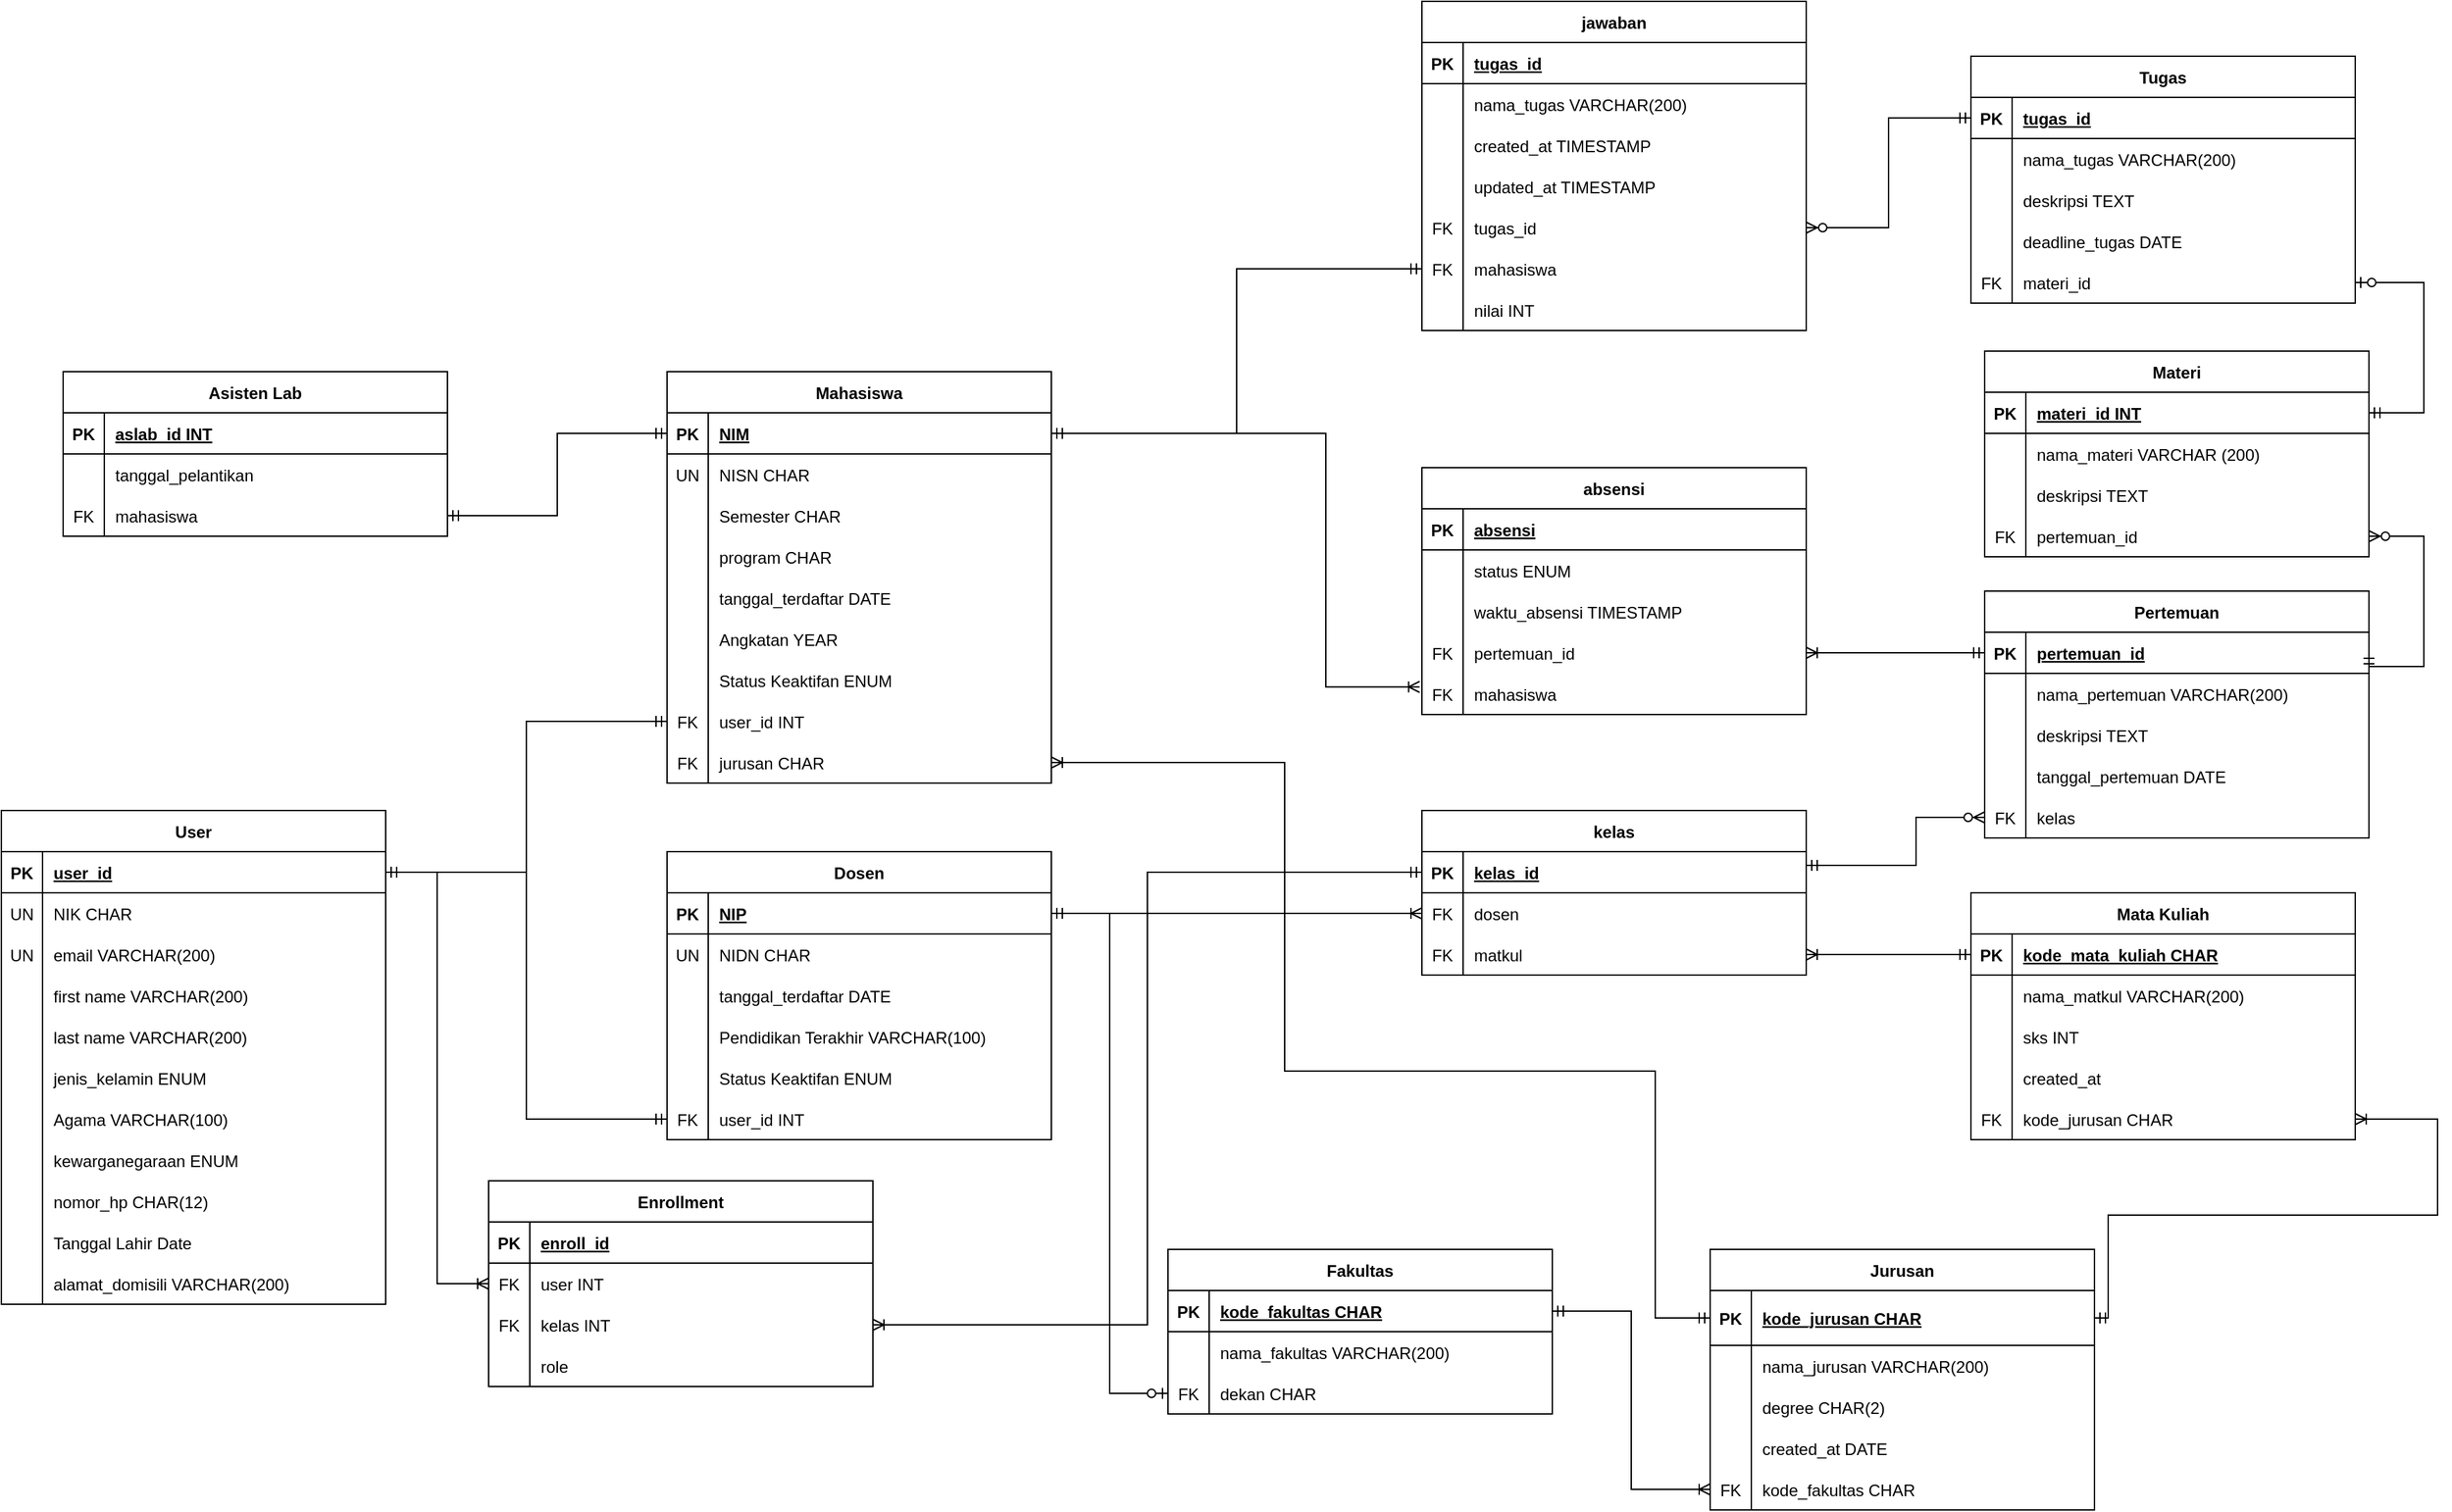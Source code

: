 <mxfile version="18.1.1" type="device"><diagram id="R2lEEEUBdFMjLlhIrx00" name="Page-1"><mxGraphModel dx="1715" dy="2634" grid="1" gridSize="10" guides="1" tooltips="1" connect="1" arrows="1" fold="1" page="1" pageScale="1" pageWidth="850" pageHeight="1100" math="0" shadow="0" extFonts="Permanent Marker^https://fonts.googleapis.com/css?family=Permanent+Marker"><root><mxCell id="0"/><mxCell id="1" parent="0"/><mxCell id="C-vyLk0tnHw3VtMMgP7b-23" value="User" style="shape=table;startSize=30;container=1;collapsible=1;childLayout=tableLayout;fixedRows=1;rowLines=0;fontStyle=1;align=center;resizeLast=1;" parent="1" vertex="1"><mxGeometry x="-565" y="-520" width="280" height="360" as="geometry"/></mxCell><mxCell id="C-vyLk0tnHw3VtMMgP7b-24" value="" style="shape=partialRectangle;collapsible=0;dropTarget=0;pointerEvents=0;fillColor=none;points=[[0,0.5],[1,0.5]];portConstraint=eastwest;top=0;left=0;right=0;bottom=1;" parent="C-vyLk0tnHw3VtMMgP7b-23" vertex="1"><mxGeometry y="30" width="280" height="30" as="geometry"/></mxCell><mxCell id="C-vyLk0tnHw3VtMMgP7b-25" value="PK" style="shape=partialRectangle;overflow=hidden;connectable=0;fillColor=none;top=0;left=0;bottom=0;right=0;fontStyle=1;" parent="C-vyLk0tnHw3VtMMgP7b-24" vertex="1"><mxGeometry width="30" height="30" as="geometry"><mxRectangle width="30" height="30" as="alternateBounds"/></mxGeometry></mxCell><mxCell id="C-vyLk0tnHw3VtMMgP7b-26" value="user_id" style="shape=partialRectangle;overflow=hidden;connectable=0;fillColor=none;top=0;left=0;bottom=0;right=0;align=left;spacingLeft=6;fontStyle=5;" parent="C-vyLk0tnHw3VtMMgP7b-24" vertex="1"><mxGeometry x="30" width="250" height="30" as="geometry"><mxRectangle width="250" height="30" as="alternateBounds"/></mxGeometry></mxCell><mxCell id="uiKkyuevc98xdOOUDTKF-216" value="" style="shape=partialRectangle;collapsible=0;dropTarget=0;pointerEvents=0;fillColor=none;points=[[0,0.5],[1,0.5]];portConstraint=eastwest;top=0;left=0;right=0;bottom=0;" parent="C-vyLk0tnHw3VtMMgP7b-23" vertex="1"><mxGeometry y="60" width="280" height="30" as="geometry"/></mxCell><mxCell id="uiKkyuevc98xdOOUDTKF-217" value="UN" style="shape=partialRectangle;overflow=hidden;connectable=0;fillColor=none;top=0;left=0;bottom=0;right=0;" parent="uiKkyuevc98xdOOUDTKF-216" vertex="1"><mxGeometry width="30" height="30" as="geometry"><mxRectangle width="30" height="30" as="alternateBounds"/></mxGeometry></mxCell><mxCell id="uiKkyuevc98xdOOUDTKF-218" value="NIK CHAR" style="shape=partialRectangle;overflow=hidden;connectable=0;fillColor=none;top=0;left=0;bottom=0;right=0;align=left;spacingLeft=6;" parent="uiKkyuevc98xdOOUDTKF-216" vertex="1"><mxGeometry x="30" width="250" height="30" as="geometry"><mxRectangle width="250" height="30" as="alternateBounds"/></mxGeometry></mxCell><mxCell id="uiKkyuevc98xdOOUDTKF-57" value="" style="shape=partialRectangle;collapsible=0;dropTarget=0;pointerEvents=0;fillColor=none;points=[[0,0.5],[1,0.5]];portConstraint=eastwest;top=0;left=0;right=0;bottom=0;" parent="C-vyLk0tnHw3VtMMgP7b-23" vertex="1"><mxGeometry y="90" width="280" height="30" as="geometry"/></mxCell><mxCell id="uiKkyuevc98xdOOUDTKF-58" value="UN" style="shape=partialRectangle;overflow=hidden;connectable=0;fillColor=none;top=0;left=0;bottom=0;right=0;" parent="uiKkyuevc98xdOOUDTKF-57" vertex="1"><mxGeometry width="30" height="30" as="geometry"><mxRectangle width="30" height="30" as="alternateBounds"/></mxGeometry></mxCell><mxCell id="uiKkyuevc98xdOOUDTKF-59" value="email VARCHAR(200)" style="shape=partialRectangle;overflow=hidden;connectable=0;fillColor=none;top=0;left=0;bottom=0;right=0;align=left;spacingLeft=6;" parent="uiKkyuevc98xdOOUDTKF-57" vertex="1"><mxGeometry x="30" width="250" height="30" as="geometry"><mxRectangle width="250" height="30" as="alternateBounds"/></mxGeometry></mxCell><mxCell id="C-vyLk0tnHw3VtMMgP7b-27" value="" style="shape=partialRectangle;collapsible=0;dropTarget=0;pointerEvents=0;fillColor=none;points=[[0,0.5],[1,0.5]];portConstraint=eastwest;top=0;left=0;right=0;bottom=0;" parent="C-vyLk0tnHw3VtMMgP7b-23" vertex="1"><mxGeometry y="120" width="280" height="30" as="geometry"/></mxCell><mxCell id="C-vyLk0tnHw3VtMMgP7b-28" value="" style="shape=partialRectangle;overflow=hidden;connectable=0;fillColor=none;top=0;left=0;bottom=0;right=0;" parent="C-vyLk0tnHw3VtMMgP7b-27" vertex="1"><mxGeometry width="30" height="30" as="geometry"><mxRectangle width="30" height="30" as="alternateBounds"/></mxGeometry></mxCell><mxCell id="C-vyLk0tnHw3VtMMgP7b-29" value="first name VARCHAR(200)" style="shape=partialRectangle;overflow=hidden;connectable=0;fillColor=none;top=0;left=0;bottom=0;right=0;align=left;spacingLeft=6;" parent="C-vyLk0tnHw3VtMMgP7b-27" vertex="1"><mxGeometry x="30" width="250" height="30" as="geometry"><mxRectangle width="250" height="30" as="alternateBounds"/></mxGeometry></mxCell><mxCell id="uiKkyuevc98xdOOUDTKF-54" value="" style="shape=partialRectangle;collapsible=0;dropTarget=0;pointerEvents=0;fillColor=none;points=[[0,0.5],[1,0.5]];portConstraint=eastwest;top=0;left=0;right=0;bottom=0;" parent="C-vyLk0tnHw3VtMMgP7b-23" vertex="1"><mxGeometry y="150" width="280" height="30" as="geometry"/></mxCell><mxCell id="uiKkyuevc98xdOOUDTKF-55" value="" style="shape=partialRectangle;overflow=hidden;connectable=0;fillColor=none;top=0;left=0;bottom=0;right=0;" parent="uiKkyuevc98xdOOUDTKF-54" vertex="1"><mxGeometry width="30" height="30" as="geometry"><mxRectangle width="30" height="30" as="alternateBounds"/></mxGeometry></mxCell><mxCell id="uiKkyuevc98xdOOUDTKF-56" value="last name VARCHAR(200)" style="shape=partialRectangle;overflow=hidden;connectable=0;fillColor=none;top=0;left=0;bottom=0;right=0;align=left;spacingLeft=6;" parent="uiKkyuevc98xdOOUDTKF-54" vertex="1"><mxGeometry x="30" width="250" height="30" as="geometry"><mxRectangle width="250" height="30" as="alternateBounds"/></mxGeometry></mxCell><mxCell id="uiKkyuevc98xdOOUDTKF-154" value="" style="shape=partialRectangle;collapsible=0;dropTarget=0;pointerEvents=0;fillColor=none;points=[[0,0.5],[1,0.5]];portConstraint=eastwest;top=0;left=0;right=0;bottom=0;" parent="C-vyLk0tnHw3VtMMgP7b-23" vertex="1"><mxGeometry y="180" width="280" height="30" as="geometry"/></mxCell><mxCell id="uiKkyuevc98xdOOUDTKF-155" value="" style="shape=partialRectangle;overflow=hidden;connectable=0;fillColor=none;top=0;left=0;bottom=0;right=0;" parent="uiKkyuevc98xdOOUDTKF-154" vertex="1"><mxGeometry width="30" height="30" as="geometry"><mxRectangle width="30" height="30" as="alternateBounds"/></mxGeometry></mxCell><mxCell id="uiKkyuevc98xdOOUDTKF-156" value="jenis_kelamin ENUM" style="shape=partialRectangle;overflow=hidden;connectable=0;fillColor=none;top=0;left=0;bottom=0;right=0;align=left;spacingLeft=6;" parent="uiKkyuevc98xdOOUDTKF-154" vertex="1"><mxGeometry x="30" width="250" height="30" as="geometry"><mxRectangle width="250" height="30" as="alternateBounds"/></mxGeometry></mxCell><mxCell id="uiKkyuevc98xdOOUDTKF-157" value="" style="shape=partialRectangle;collapsible=0;dropTarget=0;pointerEvents=0;fillColor=none;points=[[0,0.5],[1,0.5]];portConstraint=eastwest;top=0;left=0;right=0;bottom=0;" parent="C-vyLk0tnHw3VtMMgP7b-23" vertex="1"><mxGeometry y="210" width="280" height="30" as="geometry"/></mxCell><mxCell id="uiKkyuevc98xdOOUDTKF-158" value="" style="shape=partialRectangle;overflow=hidden;connectable=0;fillColor=none;top=0;left=0;bottom=0;right=0;" parent="uiKkyuevc98xdOOUDTKF-157" vertex="1"><mxGeometry width="30" height="30" as="geometry"><mxRectangle width="30" height="30" as="alternateBounds"/></mxGeometry></mxCell><mxCell id="uiKkyuevc98xdOOUDTKF-159" value="Agama VARCHAR(100)" style="shape=partialRectangle;overflow=hidden;connectable=0;fillColor=none;top=0;left=0;bottom=0;right=0;align=left;spacingLeft=6;" parent="uiKkyuevc98xdOOUDTKF-157" vertex="1"><mxGeometry x="30" width="250" height="30" as="geometry"><mxRectangle width="250" height="30" as="alternateBounds"/></mxGeometry></mxCell><mxCell id="uiKkyuevc98xdOOUDTKF-163" value="" style="shape=partialRectangle;collapsible=0;dropTarget=0;pointerEvents=0;fillColor=none;points=[[0,0.5],[1,0.5]];portConstraint=eastwest;top=0;left=0;right=0;bottom=0;" parent="C-vyLk0tnHw3VtMMgP7b-23" vertex="1"><mxGeometry y="240" width="280" height="30" as="geometry"/></mxCell><mxCell id="uiKkyuevc98xdOOUDTKF-164" value="" style="shape=partialRectangle;overflow=hidden;connectable=0;fillColor=none;top=0;left=0;bottom=0;right=0;" parent="uiKkyuevc98xdOOUDTKF-163" vertex="1"><mxGeometry width="30" height="30" as="geometry"><mxRectangle width="30" height="30" as="alternateBounds"/></mxGeometry></mxCell><mxCell id="uiKkyuevc98xdOOUDTKF-165" value="kewarganegaraan ENUM" style="shape=partialRectangle;overflow=hidden;connectable=0;fillColor=none;top=0;left=0;bottom=0;right=0;align=left;spacingLeft=6;" parent="uiKkyuevc98xdOOUDTKF-163" vertex="1"><mxGeometry x="30" width="250" height="30" as="geometry"><mxRectangle width="250" height="30" as="alternateBounds"/></mxGeometry></mxCell><mxCell id="uiKkyuevc98xdOOUDTKF-60" value="" style="shape=partialRectangle;collapsible=0;dropTarget=0;pointerEvents=0;fillColor=none;points=[[0,0.5],[1,0.5]];portConstraint=eastwest;top=0;left=0;right=0;bottom=0;" parent="C-vyLk0tnHw3VtMMgP7b-23" vertex="1"><mxGeometry y="270" width="280" height="30" as="geometry"/></mxCell><mxCell id="uiKkyuevc98xdOOUDTKF-61" value="" style="shape=partialRectangle;overflow=hidden;connectable=0;fillColor=none;top=0;left=0;bottom=0;right=0;" parent="uiKkyuevc98xdOOUDTKF-60" vertex="1"><mxGeometry width="30" height="30" as="geometry"><mxRectangle width="30" height="30" as="alternateBounds"/></mxGeometry></mxCell><mxCell id="uiKkyuevc98xdOOUDTKF-62" value="nomor_hp CHAR(12)" style="shape=partialRectangle;overflow=hidden;connectable=0;fillColor=none;top=0;left=0;bottom=0;right=0;align=left;spacingLeft=6;" parent="uiKkyuevc98xdOOUDTKF-60" vertex="1"><mxGeometry x="30" width="250" height="30" as="geometry"><mxRectangle width="250" height="30" as="alternateBounds"/></mxGeometry></mxCell><mxCell id="uiKkyuevc98xdOOUDTKF-63" value="" style="shape=partialRectangle;collapsible=0;dropTarget=0;pointerEvents=0;fillColor=none;points=[[0,0.5],[1,0.5]];portConstraint=eastwest;top=0;left=0;right=0;bottom=0;" parent="C-vyLk0tnHw3VtMMgP7b-23" vertex="1"><mxGeometry y="300" width="280" height="30" as="geometry"/></mxCell><mxCell id="uiKkyuevc98xdOOUDTKF-64" value="" style="shape=partialRectangle;overflow=hidden;connectable=0;fillColor=none;top=0;left=0;bottom=0;right=0;" parent="uiKkyuevc98xdOOUDTKF-63" vertex="1"><mxGeometry width="30" height="30" as="geometry"><mxRectangle width="30" height="30" as="alternateBounds"/></mxGeometry></mxCell><mxCell id="uiKkyuevc98xdOOUDTKF-65" value="Tanggal Lahir Date" style="shape=partialRectangle;overflow=hidden;connectable=0;fillColor=none;top=0;left=0;bottom=0;right=0;align=left;spacingLeft=6;" parent="uiKkyuevc98xdOOUDTKF-63" vertex="1"><mxGeometry x="30" width="250" height="30" as="geometry"><mxRectangle width="250" height="30" as="alternateBounds"/></mxGeometry></mxCell><mxCell id="uiKkyuevc98xdOOUDTKF-72" value="" style="shape=partialRectangle;collapsible=0;dropTarget=0;pointerEvents=0;fillColor=none;points=[[0,0.5],[1,0.5]];portConstraint=eastwest;top=0;left=0;right=0;bottom=0;" parent="C-vyLk0tnHw3VtMMgP7b-23" vertex="1"><mxGeometry y="330" width="280" height="30" as="geometry"/></mxCell><mxCell id="uiKkyuevc98xdOOUDTKF-73" value="" style="shape=partialRectangle;overflow=hidden;connectable=0;fillColor=none;top=0;left=0;bottom=0;right=0;" parent="uiKkyuevc98xdOOUDTKF-72" vertex="1"><mxGeometry width="30" height="30" as="geometry"><mxRectangle width="30" height="30" as="alternateBounds"/></mxGeometry></mxCell><mxCell id="uiKkyuevc98xdOOUDTKF-74" value="alamat_domisili VARCHAR(200)" style="shape=partialRectangle;overflow=hidden;connectable=0;fillColor=none;top=0;left=0;bottom=0;right=0;align=left;spacingLeft=6;" parent="uiKkyuevc98xdOOUDTKF-72" vertex="1"><mxGeometry x="30" width="250" height="30" as="geometry"><mxRectangle width="250" height="30" as="alternateBounds"/></mxGeometry></mxCell><mxCell id="uFNiu_eqV5u_8uhKmTgN-15" value="Dosen" style="shape=table;startSize=30;container=1;collapsible=1;childLayout=tableLayout;fixedRows=1;rowLines=0;fontStyle=1;align=center;resizeLast=1;" parent="1" vertex="1"><mxGeometry x="-80" y="-490" width="280" height="210" as="geometry"/></mxCell><mxCell id="uFNiu_eqV5u_8uhKmTgN-16" value="" style="shape=partialRectangle;collapsible=0;dropTarget=0;pointerEvents=0;fillColor=none;points=[[0,0.5],[1,0.5]];portConstraint=eastwest;top=0;left=0;right=0;bottom=1;" parent="uFNiu_eqV5u_8uhKmTgN-15" vertex="1"><mxGeometry y="30" width="280" height="30" as="geometry"/></mxCell><mxCell id="uFNiu_eqV5u_8uhKmTgN-17" value="PK" style="shape=partialRectangle;overflow=hidden;connectable=0;fillColor=none;top=0;left=0;bottom=0;right=0;fontStyle=1;" parent="uFNiu_eqV5u_8uhKmTgN-16" vertex="1"><mxGeometry width="30" height="30" as="geometry"><mxRectangle width="30" height="30" as="alternateBounds"/></mxGeometry></mxCell><mxCell id="uFNiu_eqV5u_8uhKmTgN-18" value="NIP" style="shape=partialRectangle;overflow=hidden;connectable=0;fillColor=none;top=0;left=0;bottom=0;right=0;align=left;spacingLeft=6;fontStyle=5;" parent="uFNiu_eqV5u_8uhKmTgN-16" vertex="1"><mxGeometry x="30" width="250" height="30" as="geometry"><mxRectangle width="250" height="30" as="alternateBounds"/></mxGeometry></mxCell><mxCell id="uiKkyuevc98xdOOUDTKF-194" value="" style="shape=partialRectangle;collapsible=0;dropTarget=0;pointerEvents=0;fillColor=none;points=[[0,0.5],[1,0.5]];portConstraint=eastwest;top=0;left=0;right=0;bottom=0;" parent="uFNiu_eqV5u_8uhKmTgN-15" vertex="1"><mxGeometry y="60" width="280" height="30" as="geometry"/></mxCell><mxCell id="uiKkyuevc98xdOOUDTKF-195" value="UN" style="shape=partialRectangle;overflow=hidden;connectable=0;fillColor=none;top=0;left=0;bottom=0;right=0;" parent="uiKkyuevc98xdOOUDTKF-194" vertex="1"><mxGeometry width="30" height="30" as="geometry"><mxRectangle width="30" height="30" as="alternateBounds"/></mxGeometry></mxCell><mxCell id="uiKkyuevc98xdOOUDTKF-196" value="NIDN CHAR" style="shape=partialRectangle;overflow=hidden;connectable=0;fillColor=none;top=0;left=0;bottom=0;right=0;align=left;spacingLeft=6;" parent="uiKkyuevc98xdOOUDTKF-194" vertex="1"><mxGeometry x="30" width="250" height="30" as="geometry"><mxRectangle width="250" height="30" as="alternateBounds"/></mxGeometry></mxCell><mxCell id="uFNiu_eqV5u_8uhKmTgN-19" value="" style="shape=partialRectangle;collapsible=0;dropTarget=0;pointerEvents=0;fillColor=none;points=[[0,0.5],[1,0.5]];portConstraint=eastwest;top=0;left=0;right=0;bottom=0;" parent="uFNiu_eqV5u_8uhKmTgN-15" vertex="1"><mxGeometry y="90" width="280" height="30" as="geometry"/></mxCell><mxCell id="uFNiu_eqV5u_8uhKmTgN-20" value="" style="shape=partialRectangle;overflow=hidden;connectable=0;fillColor=none;top=0;left=0;bottom=0;right=0;" parent="uFNiu_eqV5u_8uhKmTgN-19" vertex="1"><mxGeometry width="30" height="30" as="geometry"><mxRectangle width="30" height="30" as="alternateBounds"/></mxGeometry></mxCell><mxCell id="uFNiu_eqV5u_8uhKmTgN-21" value="tanggal_terdaftar DATE" style="shape=partialRectangle;overflow=hidden;connectable=0;fillColor=none;top=0;left=0;bottom=0;right=0;align=left;spacingLeft=6;" parent="uFNiu_eqV5u_8uhKmTgN-19" vertex="1"><mxGeometry x="30" width="250" height="30" as="geometry"><mxRectangle width="250" height="30" as="alternateBounds"/></mxGeometry></mxCell><mxCell id="uiKkyuevc98xdOOUDTKF-100" value="" style="shape=partialRectangle;collapsible=0;dropTarget=0;pointerEvents=0;fillColor=none;points=[[0,0.5],[1,0.5]];portConstraint=eastwest;top=0;left=0;right=0;bottom=0;" parent="uFNiu_eqV5u_8uhKmTgN-15" vertex="1"><mxGeometry y="120" width="280" height="30" as="geometry"/></mxCell><mxCell id="uiKkyuevc98xdOOUDTKF-101" value="" style="shape=partialRectangle;overflow=hidden;connectable=0;fillColor=none;top=0;left=0;bottom=0;right=0;" parent="uiKkyuevc98xdOOUDTKF-100" vertex="1"><mxGeometry width="30" height="30" as="geometry"><mxRectangle width="30" height="30" as="alternateBounds"/></mxGeometry></mxCell><mxCell id="uiKkyuevc98xdOOUDTKF-102" value="Pendidikan Terakhir VARCHAR(100)" style="shape=partialRectangle;overflow=hidden;connectable=0;fillColor=none;top=0;left=0;bottom=0;right=0;align=left;spacingLeft=6;" parent="uiKkyuevc98xdOOUDTKF-100" vertex="1"><mxGeometry x="30" width="250" height="30" as="geometry"><mxRectangle width="250" height="30" as="alternateBounds"/></mxGeometry></mxCell><mxCell id="uiKkyuevc98xdOOUDTKF-94" value="" style="shape=partialRectangle;collapsible=0;dropTarget=0;pointerEvents=0;fillColor=none;points=[[0,0.5],[1,0.5]];portConstraint=eastwest;top=0;left=0;right=0;bottom=0;" parent="uFNiu_eqV5u_8uhKmTgN-15" vertex="1"><mxGeometry y="150" width="280" height="30" as="geometry"/></mxCell><mxCell id="uiKkyuevc98xdOOUDTKF-95" value="" style="shape=partialRectangle;overflow=hidden;connectable=0;fillColor=none;top=0;left=0;bottom=0;right=0;" parent="uiKkyuevc98xdOOUDTKF-94" vertex="1"><mxGeometry width="30" height="30" as="geometry"><mxRectangle width="30" height="30" as="alternateBounds"/></mxGeometry></mxCell><mxCell id="uiKkyuevc98xdOOUDTKF-96" value="Status Keaktifan ENUM" style="shape=partialRectangle;overflow=hidden;connectable=0;fillColor=none;top=0;left=0;bottom=0;right=0;align=left;spacingLeft=6;" parent="uiKkyuevc98xdOOUDTKF-94" vertex="1"><mxGeometry x="30" width="250" height="30" as="geometry"><mxRectangle width="250" height="30" as="alternateBounds"/></mxGeometry></mxCell><mxCell id="uiKkyuevc98xdOOUDTKF-103" value="" style="shape=partialRectangle;collapsible=0;dropTarget=0;pointerEvents=0;fillColor=none;points=[[0,0.5],[1,0.5]];portConstraint=eastwest;top=0;left=0;right=0;bottom=0;" parent="uFNiu_eqV5u_8uhKmTgN-15" vertex="1"><mxGeometry y="180" width="280" height="30" as="geometry"/></mxCell><mxCell id="uiKkyuevc98xdOOUDTKF-104" value="FK" style="shape=partialRectangle;overflow=hidden;connectable=0;fillColor=none;top=0;left=0;bottom=0;right=0;" parent="uiKkyuevc98xdOOUDTKF-103" vertex="1"><mxGeometry width="30" height="30" as="geometry"><mxRectangle width="30" height="30" as="alternateBounds"/></mxGeometry></mxCell><mxCell id="uiKkyuevc98xdOOUDTKF-105" value="user_id INT" style="shape=partialRectangle;overflow=hidden;connectable=0;fillColor=none;top=0;left=0;bottom=0;right=0;align=left;spacingLeft=6;" parent="uiKkyuevc98xdOOUDTKF-103" vertex="1"><mxGeometry x="30" width="250" height="30" as="geometry"><mxRectangle width="250" height="30" as="alternateBounds"/></mxGeometry></mxCell><mxCell id="uFNiu_eqV5u_8uhKmTgN-22" value="Mahasiswa" style="shape=table;startSize=30;container=1;collapsible=1;childLayout=tableLayout;fixedRows=1;rowLines=0;fontStyle=1;align=center;resizeLast=1;" parent="1" vertex="1"><mxGeometry x="-80" y="-840" width="280" height="300" as="geometry"/></mxCell><mxCell id="uFNiu_eqV5u_8uhKmTgN-23" value="" style="shape=partialRectangle;collapsible=0;dropTarget=0;pointerEvents=0;fillColor=none;points=[[0,0.5],[1,0.5]];portConstraint=eastwest;top=0;left=0;right=0;bottom=1;" parent="uFNiu_eqV5u_8uhKmTgN-22" vertex="1"><mxGeometry y="30" width="280" height="30" as="geometry"/></mxCell><mxCell id="uFNiu_eqV5u_8uhKmTgN-24" value="PK" style="shape=partialRectangle;overflow=hidden;connectable=0;fillColor=none;top=0;left=0;bottom=0;right=0;fontStyle=1;" parent="uFNiu_eqV5u_8uhKmTgN-23" vertex="1"><mxGeometry width="30" height="30" as="geometry"><mxRectangle width="30" height="30" as="alternateBounds"/></mxGeometry></mxCell><mxCell id="uFNiu_eqV5u_8uhKmTgN-25" value="NIM" style="shape=partialRectangle;overflow=hidden;connectable=0;fillColor=none;top=0;left=0;bottom=0;right=0;align=left;spacingLeft=6;fontStyle=5;" parent="uFNiu_eqV5u_8uhKmTgN-23" vertex="1"><mxGeometry x="30" width="250" height="30" as="geometry"><mxRectangle width="250" height="30" as="alternateBounds"/></mxGeometry></mxCell><mxCell id="uiKkyuevc98xdOOUDTKF-191" value="" style="shape=partialRectangle;collapsible=0;dropTarget=0;pointerEvents=0;fillColor=none;points=[[0,0.5],[1,0.5]];portConstraint=eastwest;top=0;left=0;right=0;bottom=0;" parent="uFNiu_eqV5u_8uhKmTgN-22" vertex="1"><mxGeometry y="60" width="280" height="30" as="geometry"/></mxCell><mxCell id="uiKkyuevc98xdOOUDTKF-192" value="UN" style="shape=partialRectangle;overflow=hidden;connectable=0;fillColor=none;top=0;left=0;bottom=0;right=0;" parent="uiKkyuevc98xdOOUDTKF-191" vertex="1"><mxGeometry width="30" height="30" as="geometry"><mxRectangle width="30" height="30" as="alternateBounds"/></mxGeometry></mxCell><mxCell id="uiKkyuevc98xdOOUDTKF-193" value="NISN CHAR" style="shape=partialRectangle;overflow=hidden;connectable=0;fillColor=none;top=0;left=0;bottom=0;right=0;align=left;spacingLeft=6;" parent="uiKkyuevc98xdOOUDTKF-191" vertex="1"><mxGeometry x="30" width="250" height="30" as="geometry"><mxRectangle width="250" height="30" as="alternateBounds"/></mxGeometry></mxCell><mxCell id="uFNiu_eqV5u_8uhKmTgN-26" value="" style="shape=partialRectangle;collapsible=0;dropTarget=0;pointerEvents=0;fillColor=none;points=[[0,0.5],[1,0.5]];portConstraint=eastwest;top=0;left=0;right=0;bottom=0;" parent="uFNiu_eqV5u_8uhKmTgN-22" vertex="1"><mxGeometry y="90" width="280" height="30" as="geometry"/></mxCell><mxCell id="uFNiu_eqV5u_8uhKmTgN-27" value="" style="shape=partialRectangle;overflow=hidden;connectable=0;fillColor=none;top=0;left=0;bottom=0;right=0;" parent="uFNiu_eqV5u_8uhKmTgN-26" vertex="1"><mxGeometry width="30" height="30" as="geometry"><mxRectangle width="30" height="30" as="alternateBounds"/></mxGeometry></mxCell><mxCell id="uFNiu_eqV5u_8uhKmTgN-28" value="Semester CHAR" style="shape=partialRectangle;overflow=hidden;connectable=0;fillColor=none;top=0;left=0;bottom=0;right=0;align=left;spacingLeft=6;" parent="uFNiu_eqV5u_8uhKmTgN-26" vertex="1"><mxGeometry x="30" width="250" height="30" as="geometry"><mxRectangle width="250" height="30" as="alternateBounds"/></mxGeometry></mxCell><mxCell id="uiKkyuevc98xdOOUDTKF-82" value="" style="shape=partialRectangle;collapsible=0;dropTarget=0;pointerEvents=0;fillColor=none;points=[[0,0.5],[1,0.5]];portConstraint=eastwest;top=0;left=0;right=0;bottom=0;" parent="uFNiu_eqV5u_8uhKmTgN-22" vertex="1"><mxGeometry y="120" width="280" height="30" as="geometry"/></mxCell><mxCell id="uiKkyuevc98xdOOUDTKF-83" value="" style="shape=partialRectangle;overflow=hidden;connectable=0;fillColor=none;top=0;left=0;bottom=0;right=0;" parent="uiKkyuevc98xdOOUDTKF-82" vertex="1"><mxGeometry width="30" height="30" as="geometry"><mxRectangle width="30" height="30" as="alternateBounds"/></mxGeometry></mxCell><mxCell id="uiKkyuevc98xdOOUDTKF-84" value="program CHAR" style="shape=partialRectangle;overflow=hidden;connectable=0;fillColor=none;top=0;left=0;bottom=0;right=0;align=left;spacingLeft=6;" parent="uiKkyuevc98xdOOUDTKF-82" vertex="1"><mxGeometry x="30" width="250" height="30" as="geometry"><mxRectangle width="250" height="30" as="alternateBounds"/></mxGeometry></mxCell><mxCell id="uiKkyuevc98xdOOUDTKF-85" value="" style="shape=partialRectangle;collapsible=0;dropTarget=0;pointerEvents=0;fillColor=none;points=[[0,0.5],[1,0.5]];portConstraint=eastwest;top=0;left=0;right=0;bottom=0;" parent="uFNiu_eqV5u_8uhKmTgN-22" vertex="1"><mxGeometry y="150" width="280" height="30" as="geometry"/></mxCell><mxCell id="uiKkyuevc98xdOOUDTKF-86" value="" style="shape=partialRectangle;overflow=hidden;connectable=0;fillColor=none;top=0;left=0;bottom=0;right=0;" parent="uiKkyuevc98xdOOUDTKF-85" vertex="1"><mxGeometry width="30" height="30" as="geometry"><mxRectangle width="30" height="30" as="alternateBounds"/></mxGeometry></mxCell><mxCell id="uiKkyuevc98xdOOUDTKF-87" value="tanggal_terdaftar DATE" style="shape=partialRectangle;overflow=hidden;connectable=0;fillColor=none;top=0;left=0;bottom=0;right=0;align=left;spacingLeft=6;" parent="uiKkyuevc98xdOOUDTKF-85" vertex="1"><mxGeometry x="30" width="250" height="30" as="geometry"><mxRectangle width="250" height="30" as="alternateBounds"/></mxGeometry></mxCell><mxCell id="uiKkyuevc98xdOOUDTKF-88" value="" style="shape=partialRectangle;collapsible=0;dropTarget=0;pointerEvents=0;fillColor=none;points=[[0,0.5],[1,0.5]];portConstraint=eastwest;top=0;left=0;right=0;bottom=0;" parent="uFNiu_eqV5u_8uhKmTgN-22" vertex="1"><mxGeometry y="180" width="280" height="30" as="geometry"/></mxCell><mxCell id="uiKkyuevc98xdOOUDTKF-89" value="" style="shape=partialRectangle;overflow=hidden;connectable=0;fillColor=none;top=0;left=0;bottom=0;right=0;" parent="uiKkyuevc98xdOOUDTKF-88" vertex="1"><mxGeometry width="30" height="30" as="geometry"><mxRectangle width="30" height="30" as="alternateBounds"/></mxGeometry></mxCell><mxCell id="uiKkyuevc98xdOOUDTKF-90" value="Angkatan YEAR" style="shape=partialRectangle;overflow=hidden;connectable=0;fillColor=none;top=0;left=0;bottom=0;right=0;align=left;spacingLeft=6;" parent="uiKkyuevc98xdOOUDTKF-88" vertex="1"><mxGeometry x="30" width="250" height="30" as="geometry"><mxRectangle width="250" height="30" as="alternateBounds"/></mxGeometry></mxCell><mxCell id="uiKkyuevc98xdOOUDTKF-97" value="" style="shape=partialRectangle;collapsible=0;dropTarget=0;pointerEvents=0;fillColor=none;points=[[0,0.5],[1,0.5]];portConstraint=eastwest;top=0;left=0;right=0;bottom=0;" parent="uFNiu_eqV5u_8uhKmTgN-22" vertex="1"><mxGeometry y="210" width="280" height="30" as="geometry"/></mxCell><mxCell id="uiKkyuevc98xdOOUDTKF-98" value="" style="shape=partialRectangle;overflow=hidden;connectable=0;fillColor=none;top=0;left=0;bottom=0;right=0;" parent="uiKkyuevc98xdOOUDTKF-97" vertex="1"><mxGeometry width="30" height="30" as="geometry"><mxRectangle width="30" height="30" as="alternateBounds"/></mxGeometry></mxCell><mxCell id="uiKkyuevc98xdOOUDTKF-99" value="Status Keaktifan ENUM" style="shape=partialRectangle;overflow=hidden;connectable=0;fillColor=none;top=0;left=0;bottom=0;right=0;align=left;spacingLeft=6;" parent="uiKkyuevc98xdOOUDTKF-97" vertex="1"><mxGeometry x="30" width="250" height="30" as="geometry"><mxRectangle width="250" height="30" as="alternateBounds"/></mxGeometry></mxCell><mxCell id="uiKkyuevc98xdOOUDTKF-91" value="" style="shape=partialRectangle;collapsible=0;dropTarget=0;pointerEvents=0;fillColor=none;points=[[0,0.5],[1,0.5]];portConstraint=eastwest;top=0;left=0;right=0;bottom=0;" parent="uFNiu_eqV5u_8uhKmTgN-22" vertex="1"><mxGeometry y="240" width="280" height="30" as="geometry"/></mxCell><mxCell id="uiKkyuevc98xdOOUDTKF-92" value="FK" style="shape=partialRectangle;overflow=hidden;connectable=0;fillColor=none;top=0;left=0;bottom=0;right=0;" parent="uiKkyuevc98xdOOUDTKF-91" vertex="1"><mxGeometry width="30" height="30" as="geometry"><mxRectangle width="30" height="30" as="alternateBounds"/></mxGeometry></mxCell><mxCell id="uiKkyuevc98xdOOUDTKF-93" value="user_id INT" style="shape=partialRectangle;overflow=hidden;connectable=0;fillColor=none;top=0;left=0;bottom=0;right=0;align=left;spacingLeft=6;" parent="uiKkyuevc98xdOOUDTKF-91" vertex="1"><mxGeometry x="30" width="250" height="30" as="geometry"><mxRectangle width="250" height="30" as="alternateBounds"/></mxGeometry></mxCell><mxCell id="XDWXdhzYQrXzTCBV76hu-28" value="" style="shape=partialRectangle;collapsible=0;dropTarget=0;pointerEvents=0;fillColor=none;points=[[0,0.5],[1,0.5]];portConstraint=eastwest;top=0;left=0;right=0;bottom=0;" parent="uFNiu_eqV5u_8uhKmTgN-22" vertex="1"><mxGeometry y="270" width="280" height="30" as="geometry"/></mxCell><mxCell id="XDWXdhzYQrXzTCBV76hu-29" value="FK" style="shape=partialRectangle;overflow=hidden;connectable=0;fillColor=none;top=0;left=0;bottom=0;right=0;" parent="XDWXdhzYQrXzTCBV76hu-28" vertex="1"><mxGeometry width="30" height="30" as="geometry"><mxRectangle width="30" height="30" as="alternateBounds"/></mxGeometry></mxCell><mxCell id="XDWXdhzYQrXzTCBV76hu-30" value="jurusan CHAR" style="shape=partialRectangle;overflow=hidden;connectable=0;fillColor=none;top=0;left=0;bottom=0;right=0;align=left;spacingLeft=6;" parent="XDWXdhzYQrXzTCBV76hu-28" vertex="1"><mxGeometry x="30" width="250" height="30" as="geometry"><mxRectangle width="250" height="30" as="alternateBounds"/></mxGeometry></mxCell><mxCell id="uFNiu_eqV5u_8uhKmTgN-36" value="Fakultas" style="shape=table;startSize=30;container=1;collapsible=1;childLayout=tableLayout;fixedRows=1;rowLines=0;fontStyle=1;align=center;resizeLast=1;" parent="1" vertex="1"><mxGeometry x="285" y="-200" width="280" height="120" as="geometry"/></mxCell><mxCell id="uFNiu_eqV5u_8uhKmTgN-37" value="" style="shape=partialRectangle;collapsible=0;dropTarget=0;pointerEvents=0;fillColor=none;points=[[0,0.5],[1,0.5]];portConstraint=eastwest;top=0;left=0;right=0;bottom=1;" parent="uFNiu_eqV5u_8uhKmTgN-36" vertex="1"><mxGeometry y="30" width="280" height="30" as="geometry"/></mxCell><mxCell id="uFNiu_eqV5u_8uhKmTgN-38" value="PK" style="shape=partialRectangle;overflow=hidden;connectable=0;fillColor=none;top=0;left=0;bottom=0;right=0;fontStyle=1;" parent="uFNiu_eqV5u_8uhKmTgN-37" vertex="1"><mxGeometry width="30" height="30" as="geometry"><mxRectangle width="30" height="30" as="alternateBounds"/></mxGeometry></mxCell><mxCell id="uFNiu_eqV5u_8uhKmTgN-39" value="kode_fakultas CHAR" style="shape=partialRectangle;overflow=hidden;connectable=0;fillColor=none;top=0;left=0;bottom=0;right=0;align=left;spacingLeft=6;fontStyle=5;" parent="uFNiu_eqV5u_8uhKmTgN-37" vertex="1"><mxGeometry x="30" width="250" height="30" as="geometry"><mxRectangle width="250" height="30" as="alternateBounds"/></mxGeometry></mxCell><mxCell id="uFNiu_eqV5u_8uhKmTgN-40" value="" style="shape=partialRectangle;collapsible=0;dropTarget=0;pointerEvents=0;fillColor=none;points=[[0,0.5],[1,0.5]];portConstraint=eastwest;top=0;left=0;right=0;bottom=0;" parent="uFNiu_eqV5u_8uhKmTgN-36" vertex="1"><mxGeometry y="60" width="280" height="30" as="geometry"/></mxCell><mxCell id="uFNiu_eqV5u_8uhKmTgN-41" value="" style="shape=partialRectangle;overflow=hidden;connectable=0;fillColor=none;top=0;left=0;bottom=0;right=0;" parent="uFNiu_eqV5u_8uhKmTgN-40" vertex="1"><mxGeometry width="30" height="30" as="geometry"><mxRectangle width="30" height="30" as="alternateBounds"/></mxGeometry></mxCell><mxCell id="uFNiu_eqV5u_8uhKmTgN-42" value="nama_fakultas VARCHAR(200)" style="shape=partialRectangle;overflow=hidden;connectable=0;fillColor=none;top=0;left=0;bottom=0;right=0;align=left;spacingLeft=6;" parent="uFNiu_eqV5u_8uhKmTgN-40" vertex="1"><mxGeometry x="30" width="250" height="30" as="geometry"><mxRectangle width="250" height="30" as="alternateBounds"/></mxGeometry></mxCell><mxCell id="uiKkyuevc98xdOOUDTKF-1" value="" style="shape=partialRectangle;collapsible=0;dropTarget=0;pointerEvents=0;fillColor=none;points=[[0,0.5],[1,0.5]];portConstraint=eastwest;top=0;left=0;right=0;bottom=0;" parent="uFNiu_eqV5u_8uhKmTgN-36" vertex="1"><mxGeometry y="90" width="280" height="30" as="geometry"/></mxCell><mxCell id="uiKkyuevc98xdOOUDTKF-2" value="FK" style="shape=partialRectangle;overflow=hidden;connectable=0;fillColor=none;top=0;left=0;bottom=0;right=0;" parent="uiKkyuevc98xdOOUDTKF-1" vertex="1"><mxGeometry width="30" height="30" as="geometry"><mxRectangle width="30" height="30" as="alternateBounds"/></mxGeometry></mxCell><mxCell id="uiKkyuevc98xdOOUDTKF-3" value="dekan CHAR" style="shape=partialRectangle;overflow=hidden;connectable=0;fillColor=none;top=0;left=0;bottom=0;right=0;align=left;spacingLeft=6;" parent="uiKkyuevc98xdOOUDTKF-1" vertex="1"><mxGeometry x="30" width="250" height="30" as="geometry"><mxRectangle width="250" height="30" as="alternateBounds"/></mxGeometry></mxCell><mxCell id="uFNiu_eqV5u_8uhKmTgN-43" value="Jurusan" style="shape=table;startSize=30;container=1;collapsible=1;childLayout=tableLayout;fixedRows=1;rowLines=0;fontStyle=1;align=center;resizeLast=1;" parent="1" vertex="1"><mxGeometry x="680" y="-200" width="280" height="190" as="geometry"/></mxCell><mxCell id="uFNiu_eqV5u_8uhKmTgN-44" value="" style="shape=partialRectangle;collapsible=0;dropTarget=0;pointerEvents=0;fillColor=none;points=[[0,0.5],[1,0.5]];portConstraint=eastwest;top=0;left=0;right=0;bottom=1;" parent="uFNiu_eqV5u_8uhKmTgN-43" vertex="1"><mxGeometry y="30" width="280" height="40" as="geometry"/></mxCell><mxCell id="uFNiu_eqV5u_8uhKmTgN-45" value="PK" style="shape=partialRectangle;overflow=hidden;connectable=0;fillColor=none;top=0;left=0;bottom=0;right=0;fontStyle=1;" parent="uFNiu_eqV5u_8uhKmTgN-44" vertex="1"><mxGeometry width="30" height="40" as="geometry"><mxRectangle width="30" height="40" as="alternateBounds"/></mxGeometry></mxCell><mxCell id="uFNiu_eqV5u_8uhKmTgN-46" value="kode_jurusan CHAR" style="shape=partialRectangle;overflow=hidden;connectable=0;fillColor=none;top=0;left=0;bottom=0;right=0;align=left;spacingLeft=6;fontStyle=5;" parent="uFNiu_eqV5u_8uhKmTgN-44" vertex="1"><mxGeometry x="30" width="250" height="40" as="geometry"><mxRectangle width="250" height="40" as="alternateBounds"/></mxGeometry></mxCell><mxCell id="uFNiu_eqV5u_8uhKmTgN-47" value="" style="shape=partialRectangle;collapsible=0;dropTarget=0;pointerEvents=0;fillColor=none;points=[[0,0.5],[1,0.5]];portConstraint=eastwest;top=0;left=0;right=0;bottom=0;" parent="uFNiu_eqV5u_8uhKmTgN-43" vertex="1"><mxGeometry y="70" width="280" height="30" as="geometry"/></mxCell><mxCell id="uFNiu_eqV5u_8uhKmTgN-48" value="" style="shape=partialRectangle;overflow=hidden;connectable=0;fillColor=none;top=0;left=0;bottom=0;right=0;" parent="uFNiu_eqV5u_8uhKmTgN-47" vertex="1"><mxGeometry width="30" height="30" as="geometry"><mxRectangle width="30" height="30" as="alternateBounds"/></mxGeometry></mxCell><mxCell id="uFNiu_eqV5u_8uhKmTgN-49" value="nama_jurusan VARCHAR(200)" style="shape=partialRectangle;overflow=hidden;connectable=0;fillColor=none;top=0;left=0;bottom=0;right=0;align=left;spacingLeft=6;" parent="uFNiu_eqV5u_8uhKmTgN-47" vertex="1"><mxGeometry x="30" width="250" height="30" as="geometry"><mxRectangle width="250" height="30" as="alternateBounds"/></mxGeometry></mxCell><mxCell id="uiKkyuevc98xdOOUDTKF-20" value="" style="shape=partialRectangle;collapsible=0;dropTarget=0;pointerEvents=0;fillColor=none;points=[[0,0.5],[1,0.5]];portConstraint=eastwest;top=0;left=0;right=0;bottom=0;" parent="uFNiu_eqV5u_8uhKmTgN-43" vertex="1"><mxGeometry y="100" width="280" height="30" as="geometry"/></mxCell><mxCell id="uiKkyuevc98xdOOUDTKF-21" value="" style="shape=partialRectangle;overflow=hidden;connectable=0;fillColor=none;top=0;left=0;bottom=0;right=0;" parent="uiKkyuevc98xdOOUDTKF-20" vertex="1"><mxGeometry width="30" height="30" as="geometry"><mxRectangle width="30" height="30" as="alternateBounds"/></mxGeometry></mxCell><mxCell id="uiKkyuevc98xdOOUDTKF-22" value="degree CHAR(2)" style="shape=partialRectangle;overflow=hidden;connectable=0;fillColor=none;top=0;left=0;bottom=0;right=0;align=left;spacingLeft=6;" parent="uiKkyuevc98xdOOUDTKF-20" vertex="1"><mxGeometry x="30" width="250" height="30" as="geometry"><mxRectangle width="250" height="30" as="alternateBounds"/></mxGeometry></mxCell><mxCell id="uiKkyuevc98xdOOUDTKF-4" value="" style="shape=partialRectangle;collapsible=0;dropTarget=0;pointerEvents=0;fillColor=none;points=[[0,0.5],[1,0.5]];portConstraint=eastwest;top=0;left=0;right=0;bottom=0;" parent="uFNiu_eqV5u_8uhKmTgN-43" vertex="1"><mxGeometry y="130" width="280" height="30" as="geometry"/></mxCell><mxCell id="uiKkyuevc98xdOOUDTKF-5" value="" style="shape=partialRectangle;overflow=hidden;connectable=0;fillColor=none;top=0;left=0;bottom=0;right=0;" parent="uiKkyuevc98xdOOUDTKF-4" vertex="1"><mxGeometry width="30" height="30" as="geometry"><mxRectangle width="30" height="30" as="alternateBounds"/></mxGeometry></mxCell><mxCell id="uiKkyuevc98xdOOUDTKF-6" value="created_at DATE" style="shape=partialRectangle;overflow=hidden;connectable=0;fillColor=none;top=0;left=0;bottom=0;right=0;align=left;spacingLeft=6;" parent="uiKkyuevc98xdOOUDTKF-4" vertex="1"><mxGeometry x="30" width="250" height="30" as="geometry"><mxRectangle width="250" height="30" as="alternateBounds"/></mxGeometry></mxCell><mxCell id="uiKkyuevc98xdOOUDTKF-7" value="" style="shape=partialRectangle;collapsible=0;dropTarget=0;pointerEvents=0;fillColor=none;points=[[0,0.5],[1,0.5]];portConstraint=eastwest;top=0;left=0;right=0;bottom=0;" parent="uFNiu_eqV5u_8uhKmTgN-43" vertex="1"><mxGeometry y="160" width="280" height="30" as="geometry"/></mxCell><mxCell id="uiKkyuevc98xdOOUDTKF-8" value="FK" style="shape=partialRectangle;overflow=hidden;connectable=0;fillColor=none;top=0;left=0;bottom=0;right=0;" parent="uiKkyuevc98xdOOUDTKF-7" vertex="1"><mxGeometry width="30" height="30" as="geometry"><mxRectangle width="30" height="30" as="alternateBounds"/></mxGeometry></mxCell><mxCell id="uiKkyuevc98xdOOUDTKF-9" value="kode_fakultas CHAR" style="shape=partialRectangle;overflow=hidden;connectable=0;fillColor=none;top=0;left=0;bottom=0;right=0;align=left;spacingLeft=6;" parent="uiKkyuevc98xdOOUDTKF-7" vertex="1"><mxGeometry x="30" width="250" height="30" as="geometry"><mxRectangle width="250" height="30" as="alternateBounds"/></mxGeometry></mxCell><mxCell id="uFNiu_eqV5u_8uhKmTgN-50" value="Tugas" style="shape=table;startSize=30;container=1;collapsible=1;childLayout=tableLayout;fixedRows=1;rowLines=0;fontStyle=1;align=center;resizeLast=1;" parent="1" vertex="1"><mxGeometry x="870" y="-1070" width="280" height="180" as="geometry"/></mxCell><mxCell id="uFNiu_eqV5u_8uhKmTgN-51" value="" style="shape=partialRectangle;collapsible=0;dropTarget=0;pointerEvents=0;fillColor=none;points=[[0,0.5],[1,0.5]];portConstraint=eastwest;top=0;left=0;right=0;bottom=1;" parent="uFNiu_eqV5u_8uhKmTgN-50" vertex="1"><mxGeometry y="30" width="280" height="30" as="geometry"/></mxCell><mxCell id="uFNiu_eqV5u_8uhKmTgN-52" value="PK" style="shape=partialRectangle;overflow=hidden;connectable=0;fillColor=none;top=0;left=0;bottom=0;right=0;fontStyle=1;" parent="uFNiu_eqV5u_8uhKmTgN-51" vertex="1"><mxGeometry width="30" height="30" as="geometry"><mxRectangle width="30" height="30" as="alternateBounds"/></mxGeometry></mxCell><mxCell id="uFNiu_eqV5u_8uhKmTgN-53" value="tugas_id" style="shape=partialRectangle;overflow=hidden;connectable=0;fillColor=none;top=0;left=0;bottom=0;right=0;align=left;spacingLeft=6;fontStyle=5;" parent="uFNiu_eqV5u_8uhKmTgN-51" vertex="1"><mxGeometry x="30" width="250" height="30" as="geometry"><mxRectangle width="250" height="30" as="alternateBounds"/></mxGeometry></mxCell><mxCell id="uFNiu_eqV5u_8uhKmTgN-54" value="" style="shape=partialRectangle;collapsible=0;dropTarget=0;pointerEvents=0;fillColor=none;points=[[0,0.5],[1,0.5]];portConstraint=eastwest;top=0;left=0;right=0;bottom=0;" parent="uFNiu_eqV5u_8uhKmTgN-50" vertex="1"><mxGeometry y="60" width="280" height="30" as="geometry"/></mxCell><mxCell id="uFNiu_eqV5u_8uhKmTgN-55" value="" style="shape=partialRectangle;overflow=hidden;connectable=0;fillColor=none;top=0;left=0;bottom=0;right=0;" parent="uFNiu_eqV5u_8uhKmTgN-54" vertex="1"><mxGeometry width="30" height="30" as="geometry"><mxRectangle width="30" height="30" as="alternateBounds"/></mxGeometry></mxCell><mxCell id="uFNiu_eqV5u_8uhKmTgN-56" value="nama_tugas VARCHAR(200)" style="shape=partialRectangle;overflow=hidden;connectable=0;fillColor=none;top=0;left=0;bottom=0;right=0;align=left;spacingLeft=6;" parent="uFNiu_eqV5u_8uhKmTgN-54" vertex="1"><mxGeometry x="30" width="250" height="30" as="geometry"><mxRectangle width="250" height="30" as="alternateBounds"/></mxGeometry></mxCell><mxCell id="uiKkyuevc98xdOOUDTKF-45" value="" style="shape=partialRectangle;collapsible=0;dropTarget=0;pointerEvents=0;fillColor=none;points=[[0,0.5],[1,0.5]];portConstraint=eastwest;top=0;left=0;right=0;bottom=0;" parent="uFNiu_eqV5u_8uhKmTgN-50" vertex="1"><mxGeometry y="90" width="280" height="30" as="geometry"/></mxCell><mxCell id="uiKkyuevc98xdOOUDTKF-46" value="" style="shape=partialRectangle;overflow=hidden;connectable=0;fillColor=none;top=0;left=0;bottom=0;right=0;" parent="uiKkyuevc98xdOOUDTKF-45" vertex="1"><mxGeometry width="30" height="30" as="geometry"><mxRectangle width="30" height="30" as="alternateBounds"/></mxGeometry></mxCell><mxCell id="uiKkyuevc98xdOOUDTKF-47" value="deskripsi TEXT" style="shape=partialRectangle;overflow=hidden;connectable=0;fillColor=none;top=0;left=0;bottom=0;right=0;align=left;spacingLeft=6;" parent="uiKkyuevc98xdOOUDTKF-45" vertex="1"><mxGeometry x="30" width="250" height="30" as="geometry"><mxRectangle width="250" height="30" as="alternateBounds"/></mxGeometry></mxCell><mxCell id="uiKkyuevc98xdOOUDTKF-48" value="" style="shape=partialRectangle;collapsible=0;dropTarget=0;pointerEvents=0;fillColor=none;points=[[0,0.5],[1,0.5]];portConstraint=eastwest;top=0;left=0;right=0;bottom=0;" parent="uFNiu_eqV5u_8uhKmTgN-50" vertex="1"><mxGeometry y="120" width="280" height="30" as="geometry"/></mxCell><mxCell id="uiKkyuevc98xdOOUDTKF-49" value="" style="shape=partialRectangle;overflow=hidden;connectable=0;fillColor=none;top=0;left=0;bottom=0;right=0;" parent="uiKkyuevc98xdOOUDTKF-48" vertex="1"><mxGeometry width="30" height="30" as="geometry"><mxRectangle width="30" height="30" as="alternateBounds"/></mxGeometry></mxCell><mxCell id="uiKkyuevc98xdOOUDTKF-50" value="deadline_tugas DATE" style="shape=partialRectangle;overflow=hidden;connectable=0;fillColor=none;top=0;left=0;bottom=0;right=0;align=left;spacingLeft=6;" parent="uiKkyuevc98xdOOUDTKF-48" vertex="1"><mxGeometry x="30" width="250" height="30" as="geometry"><mxRectangle width="250" height="30" as="alternateBounds"/></mxGeometry></mxCell><mxCell id="uiKkyuevc98xdOOUDTKF-51" value="" style="shape=partialRectangle;collapsible=0;dropTarget=0;pointerEvents=0;fillColor=none;points=[[0,0.5],[1,0.5]];portConstraint=eastwest;top=0;left=0;right=0;bottom=0;" parent="uFNiu_eqV5u_8uhKmTgN-50" vertex="1"><mxGeometry y="150" width="280" height="30" as="geometry"/></mxCell><mxCell id="uiKkyuevc98xdOOUDTKF-52" value="FK" style="shape=partialRectangle;overflow=hidden;connectable=0;fillColor=none;top=0;left=0;bottom=0;right=0;" parent="uiKkyuevc98xdOOUDTKF-51" vertex="1"><mxGeometry width="30" height="30" as="geometry"><mxRectangle width="30" height="30" as="alternateBounds"/></mxGeometry></mxCell><mxCell id="uiKkyuevc98xdOOUDTKF-53" value="materi_id" style="shape=partialRectangle;overflow=hidden;connectable=0;fillColor=none;top=0;left=0;bottom=0;right=0;align=left;spacingLeft=6;" parent="uiKkyuevc98xdOOUDTKF-51" vertex="1"><mxGeometry x="30" width="250" height="30" as="geometry"><mxRectangle width="250" height="30" as="alternateBounds"/></mxGeometry></mxCell><mxCell id="uFNiu_eqV5u_8uhKmTgN-57" value="Materi" style="shape=table;startSize=30;container=1;collapsible=1;childLayout=tableLayout;fixedRows=1;rowLines=0;fontStyle=1;align=center;resizeLast=1;" parent="1" vertex="1"><mxGeometry x="880" y="-855" width="280" height="150" as="geometry"/></mxCell><mxCell id="uFNiu_eqV5u_8uhKmTgN-58" value="" style="shape=partialRectangle;collapsible=0;dropTarget=0;pointerEvents=0;fillColor=none;points=[[0,0.5],[1,0.5]];portConstraint=eastwest;top=0;left=0;right=0;bottom=1;" parent="uFNiu_eqV5u_8uhKmTgN-57" vertex="1"><mxGeometry y="30" width="280" height="30" as="geometry"/></mxCell><mxCell id="uFNiu_eqV5u_8uhKmTgN-59" value="PK" style="shape=partialRectangle;overflow=hidden;connectable=0;fillColor=none;top=0;left=0;bottom=0;right=0;fontStyle=1;" parent="uFNiu_eqV5u_8uhKmTgN-58" vertex="1"><mxGeometry width="30" height="30" as="geometry"><mxRectangle width="30" height="30" as="alternateBounds"/></mxGeometry></mxCell><mxCell id="uFNiu_eqV5u_8uhKmTgN-60" value="materi_id INT" style="shape=partialRectangle;overflow=hidden;connectable=0;fillColor=none;top=0;left=0;bottom=0;right=0;align=left;spacingLeft=6;fontStyle=5;" parent="uFNiu_eqV5u_8uhKmTgN-58" vertex="1"><mxGeometry x="30" width="250" height="30" as="geometry"><mxRectangle width="250" height="30" as="alternateBounds"/></mxGeometry></mxCell><mxCell id="uFNiu_eqV5u_8uhKmTgN-61" value="" style="shape=partialRectangle;collapsible=0;dropTarget=0;pointerEvents=0;fillColor=none;points=[[0,0.5],[1,0.5]];portConstraint=eastwest;top=0;left=0;right=0;bottom=0;" parent="uFNiu_eqV5u_8uhKmTgN-57" vertex="1"><mxGeometry y="60" width="280" height="30" as="geometry"/></mxCell><mxCell id="uFNiu_eqV5u_8uhKmTgN-62" value="" style="shape=partialRectangle;overflow=hidden;connectable=0;fillColor=none;top=0;left=0;bottom=0;right=0;" parent="uFNiu_eqV5u_8uhKmTgN-61" vertex="1"><mxGeometry width="30" height="30" as="geometry"><mxRectangle width="30" height="30" as="alternateBounds"/></mxGeometry></mxCell><mxCell id="uFNiu_eqV5u_8uhKmTgN-63" value="nama_materi VARCHAR (200)" style="shape=partialRectangle;overflow=hidden;connectable=0;fillColor=none;top=0;left=0;bottom=0;right=0;align=left;spacingLeft=6;" parent="uFNiu_eqV5u_8uhKmTgN-61" vertex="1"><mxGeometry x="30" width="250" height="30" as="geometry"><mxRectangle width="250" height="30" as="alternateBounds"/></mxGeometry></mxCell><mxCell id="uiKkyuevc98xdOOUDTKF-26" value="" style="shape=partialRectangle;collapsible=0;dropTarget=0;pointerEvents=0;fillColor=none;points=[[0,0.5],[1,0.5]];portConstraint=eastwest;top=0;left=0;right=0;bottom=0;" parent="uFNiu_eqV5u_8uhKmTgN-57" vertex="1"><mxGeometry y="90" width="280" height="30" as="geometry"/></mxCell><mxCell id="uiKkyuevc98xdOOUDTKF-27" value="" style="shape=partialRectangle;overflow=hidden;connectable=0;fillColor=none;top=0;left=0;bottom=0;right=0;" parent="uiKkyuevc98xdOOUDTKF-26" vertex="1"><mxGeometry width="30" height="30" as="geometry"><mxRectangle width="30" height="30" as="alternateBounds"/></mxGeometry></mxCell><mxCell id="uiKkyuevc98xdOOUDTKF-28" value="deskripsi TEXT" style="shape=partialRectangle;overflow=hidden;connectable=0;fillColor=none;top=0;left=0;bottom=0;right=0;align=left;spacingLeft=6;" parent="uiKkyuevc98xdOOUDTKF-26" vertex="1"><mxGeometry x="30" width="250" height="30" as="geometry"><mxRectangle width="250" height="30" as="alternateBounds"/></mxGeometry></mxCell><mxCell id="uiKkyuevc98xdOOUDTKF-29" value="" style="shape=partialRectangle;collapsible=0;dropTarget=0;pointerEvents=0;fillColor=none;points=[[0,0.5],[1,0.5]];portConstraint=eastwest;top=0;left=0;right=0;bottom=0;" parent="uFNiu_eqV5u_8uhKmTgN-57" vertex="1"><mxGeometry y="120" width="280" height="30" as="geometry"/></mxCell><mxCell id="uiKkyuevc98xdOOUDTKF-30" value="FK" style="shape=partialRectangle;overflow=hidden;connectable=0;fillColor=none;top=0;left=0;bottom=0;right=0;" parent="uiKkyuevc98xdOOUDTKF-29" vertex="1"><mxGeometry width="30" height="30" as="geometry"><mxRectangle width="30" height="30" as="alternateBounds"/></mxGeometry></mxCell><mxCell id="uiKkyuevc98xdOOUDTKF-31" value="pertemuan_id" style="shape=partialRectangle;overflow=hidden;connectable=0;fillColor=none;top=0;left=0;bottom=0;right=0;align=left;spacingLeft=6;" parent="uiKkyuevc98xdOOUDTKF-29" vertex="1"><mxGeometry x="30" width="250" height="30" as="geometry"><mxRectangle width="250" height="30" as="alternateBounds"/></mxGeometry></mxCell><mxCell id="uiKkyuevc98xdOOUDTKF-10" value="Mata Kuliah" style="shape=table;startSize=30;container=1;collapsible=1;childLayout=tableLayout;fixedRows=1;rowLines=0;fontStyle=1;align=center;resizeLast=1;" parent="1" vertex="1"><mxGeometry x="870" y="-460" width="280" height="180" as="geometry"/></mxCell><mxCell id="uiKkyuevc98xdOOUDTKF-11" value="" style="shape=partialRectangle;collapsible=0;dropTarget=0;pointerEvents=0;fillColor=none;points=[[0,0.5],[1,0.5]];portConstraint=eastwest;top=0;left=0;right=0;bottom=1;" parent="uiKkyuevc98xdOOUDTKF-10" vertex="1"><mxGeometry y="30" width="280" height="30" as="geometry"/></mxCell><mxCell id="uiKkyuevc98xdOOUDTKF-12" value="PK" style="shape=partialRectangle;overflow=hidden;connectable=0;fillColor=none;top=0;left=0;bottom=0;right=0;fontStyle=1;" parent="uiKkyuevc98xdOOUDTKF-11" vertex="1"><mxGeometry width="30" height="30" as="geometry"><mxRectangle width="30" height="30" as="alternateBounds"/></mxGeometry></mxCell><mxCell id="uiKkyuevc98xdOOUDTKF-13" value="kode_mata_kuliah CHAR" style="shape=partialRectangle;overflow=hidden;connectable=0;fillColor=none;top=0;left=0;bottom=0;right=0;align=left;spacingLeft=6;fontStyle=5;" parent="uiKkyuevc98xdOOUDTKF-11" vertex="1"><mxGeometry x="30" width="250" height="30" as="geometry"><mxRectangle width="250" height="30" as="alternateBounds"/></mxGeometry></mxCell><mxCell id="uiKkyuevc98xdOOUDTKF-14" value="" style="shape=partialRectangle;collapsible=0;dropTarget=0;pointerEvents=0;fillColor=none;points=[[0,0.5],[1,0.5]];portConstraint=eastwest;top=0;left=0;right=0;bottom=0;" parent="uiKkyuevc98xdOOUDTKF-10" vertex="1"><mxGeometry y="60" width="280" height="30" as="geometry"/></mxCell><mxCell id="uiKkyuevc98xdOOUDTKF-15" value="" style="shape=partialRectangle;overflow=hidden;connectable=0;fillColor=none;top=0;left=0;bottom=0;right=0;" parent="uiKkyuevc98xdOOUDTKF-14" vertex="1"><mxGeometry width="30" height="30" as="geometry"><mxRectangle width="30" height="30" as="alternateBounds"/></mxGeometry></mxCell><mxCell id="uiKkyuevc98xdOOUDTKF-16" value="nama_matkul VARCHAR(200)" style="shape=partialRectangle;overflow=hidden;connectable=0;fillColor=none;top=0;left=0;bottom=0;right=0;align=left;spacingLeft=6;" parent="uiKkyuevc98xdOOUDTKF-14" vertex="1"><mxGeometry x="30" width="250" height="30" as="geometry"><mxRectangle width="250" height="30" as="alternateBounds"/></mxGeometry></mxCell><mxCell id="uiKkyuevc98xdOOUDTKF-160" value="" style="shape=partialRectangle;collapsible=0;dropTarget=0;pointerEvents=0;fillColor=none;points=[[0,0.5],[1,0.5]];portConstraint=eastwest;top=0;left=0;right=0;bottom=0;" parent="uiKkyuevc98xdOOUDTKF-10" vertex="1"><mxGeometry y="90" width="280" height="30" as="geometry"/></mxCell><mxCell id="uiKkyuevc98xdOOUDTKF-161" value="" style="shape=partialRectangle;overflow=hidden;connectable=0;fillColor=none;top=0;left=0;bottom=0;right=0;" parent="uiKkyuevc98xdOOUDTKF-160" vertex="1"><mxGeometry width="30" height="30" as="geometry"><mxRectangle width="30" height="30" as="alternateBounds"/></mxGeometry></mxCell><mxCell id="uiKkyuevc98xdOOUDTKF-162" value="sks INT" style="shape=partialRectangle;overflow=hidden;connectable=0;fillColor=none;top=0;left=0;bottom=0;right=0;align=left;spacingLeft=6;" parent="uiKkyuevc98xdOOUDTKF-160" vertex="1"><mxGeometry x="30" width="250" height="30" as="geometry"><mxRectangle width="250" height="30" as="alternateBounds"/></mxGeometry></mxCell><mxCell id="uiKkyuevc98xdOOUDTKF-17" value="" style="shape=partialRectangle;collapsible=0;dropTarget=0;pointerEvents=0;fillColor=none;points=[[0,0.5],[1,0.5]];portConstraint=eastwest;top=0;left=0;right=0;bottom=0;" parent="uiKkyuevc98xdOOUDTKF-10" vertex="1"><mxGeometry y="120" width="280" height="30" as="geometry"/></mxCell><mxCell id="uiKkyuevc98xdOOUDTKF-18" value="" style="shape=partialRectangle;overflow=hidden;connectable=0;fillColor=none;top=0;left=0;bottom=0;right=0;" parent="uiKkyuevc98xdOOUDTKF-17" vertex="1"><mxGeometry width="30" height="30" as="geometry"><mxRectangle width="30" height="30" as="alternateBounds"/></mxGeometry></mxCell><mxCell id="uiKkyuevc98xdOOUDTKF-19" value="created_at" style="shape=partialRectangle;overflow=hidden;connectable=0;fillColor=none;top=0;left=0;bottom=0;right=0;align=left;spacingLeft=6;" parent="uiKkyuevc98xdOOUDTKF-17" vertex="1"><mxGeometry x="30" width="250" height="30" as="geometry"><mxRectangle width="250" height="30" as="alternateBounds"/></mxGeometry></mxCell><mxCell id="uiKkyuevc98xdOOUDTKF-23" value="" style="shape=partialRectangle;collapsible=0;dropTarget=0;pointerEvents=0;fillColor=none;points=[[0,0.5],[1,0.5]];portConstraint=eastwest;top=0;left=0;right=0;bottom=0;" parent="uiKkyuevc98xdOOUDTKF-10" vertex="1"><mxGeometry y="150" width="280" height="30" as="geometry"/></mxCell><mxCell id="uiKkyuevc98xdOOUDTKF-24" value="FK" style="shape=partialRectangle;overflow=hidden;connectable=0;fillColor=none;top=0;left=0;bottom=0;right=0;" parent="uiKkyuevc98xdOOUDTKF-23" vertex="1"><mxGeometry width="30" height="30" as="geometry"><mxRectangle width="30" height="30" as="alternateBounds"/></mxGeometry></mxCell><mxCell id="uiKkyuevc98xdOOUDTKF-25" value="kode_jurusan CHAR" style="shape=partialRectangle;overflow=hidden;connectable=0;fillColor=none;top=0;left=0;bottom=0;right=0;align=left;spacingLeft=6;" parent="uiKkyuevc98xdOOUDTKF-23" vertex="1"><mxGeometry x="30" width="250" height="30" as="geometry"><mxRectangle width="250" height="30" as="alternateBounds"/></mxGeometry></mxCell><mxCell id="uiKkyuevc98xdOOUDTKF-32" value="Pertemuan" style="shape=table;startSize=30;container=1;collapsible=1;childLayout=tableLayout;fixedRows=1;rowLines=0;fontStyle=1;align=center;resizeLast=1;" parent="1" vertex="1"><mxGeometry x="880" y="-680" width="280" height="180" as="geometry"/></mxCell><mxCell id="uiKkyuevc98xdOOUDTKF-33" value="" style="shape=partialRectangle;collapsible=0;dropTarget=0;pointerEvents=0;fillColor=none;points=[[0,0.5],[1,0.5]];portConstraint=eastwest;top=0;left=0;right=0;bottom=1;" parent="uiKkyuevc98xdOOUDTKF-32" vertex="1"><mxGeometry y="30" width="280" height="30" as="geometry"/></mxCell><mxCell id="uiKkyuevc98xdOOUDTKF-34" value="PK" style="shape=partialRectangle;overflow=hidden;connectable=0;fillColor=none;top=0;left=0;bottom=0;right=0;fontStyle=1;" parent="uiKkyuevc98xdOOUDTKF-33" vertex="1"><mxGeometry width="30" height="30" as="geometry"><mxRectangle width="30" height="30" as="alternateBounds"/></mxGeometry></mxCell><mxCell id="uiKkyuevc98xdOOUDTKF-35" value="pertemuan_id" style="shape=partialRectangle;overflow=hidden;connectable=0;fillColor=none;top=0;left=0;bottom=0;right=0;align=left;spacingLeft=6;fontStyle=5;" parent="uiKkyuevc98xdOOUDTKF-33" vertex="1"><mxGeometry x="30" width="250" height="30" as="geometry"><mxRectangle width="250" height="30" as="alternateBounds"/></mxGeometry></mxCell><mxCell id="uiKkyuevc98xdOOUDTKF-36" value="" style="shape=partialRectangle;collapsible=0;dropTarget=0;pointerEvents=0;fillColor=none;points=[[0,0.5],[1,0.5]];portConstraint=eastwest;top=0;left=0;right=0;bottom=0;" parent="uiKkyuevc98xdOOUDTKF-32" vertex="1"><mxGeometry y="60" width="280" height="30" as="geometry"/></mxCell><mxCell id="uiKkyuevc98xdOOUDTKF-37" value="" style="shape=partialRectangle;overflow=hidden;connectable=0;fillColor=none;top=0;left=0;bottom=0;right=0;" parent="uiKkyuevc98xdOOUDTKF-36" vertex="1"><mxGeometry width="30" height="30" as="geometry"><mxRectangle width="30" height="30" as="alternateBounds"/></mxGeometry></mxCell><mxCell id="uiKkyuevc98xdOOUDTKF-38" value="nama_pertemuan VARCHAR(200)" style="shape=partialRectangle;overflow=hidden;connectable=0;fillColor=none;top=0;left=0;bottom=0;right=0;align=left;spacingLeft=6;" parent="uiKkyuevc98xdOOUDTKF-36" vertex="1"><mxGeometry x="30" width="250" height="30" as="geometry"><mxRectangle width="250" height="30" as="alternateBounds"/></mxGeometry></mxCell><mxCell id="uiKkyuevc98xdOOUDTKF-39" value="" style="shape=partialRectangle;collapsible=0;dropTarget=0;pointerEvents=0;fillColor=none;points=[[0,0.5],[1,0.5]];portConstraint=eastwest;top=0;left=0;right=0;bottom=0;" parent="uiKkyuevc98xdOOUDTKF-32" vertex="1"><mxGeometry y="90" width="280" height="30" as="geometry"/></mxCell><mxCell id="uiKkyuevc98xdOOUDTKF-40" value="" style="shape=partialRectangle;overflow=hidden;connectable=0;fillColor=none;top=0;left=0;bottom=0;right=0;" parent="uiKkyuevc98xdOOUDTKF-39" vertex="1"><mxGeometry width="30" height="30" as="geometry"><mxRectangle width="30" height="30" as="alternateBounds"/></mxGeometry></mxCell><mxCell id="uiKkyuevc98xdOOUDTKF-41" value="deskripsi TEXT" style="shape=partialRectangle;overflow=hidden;connectable=0;fillColor=none;top=0;left=0;bottom=0;right=0;align=left;spacingLeft=6;" parent="uiKkyuevc98xdOOUDTKF-39" vertex="1"><mxGeometry x="30" width="250" height="30" as="geometry"><mxRectangle width="250" height="30" as="alternateBounds"/></mxGeometry></mxCell><mxCell id="uiKkyuevc98xdOOUDTKF-66" value="" style="shape=partialRectangle;collapsible=0;dropTarget=0;pointerEvents=0;fillColor=none;points=[[0,0.5],[1,0.5]];portConstraint=eastwest;top=0;left=0;right=0;bottom=0;" parent="uiKkyuevc98xdOOUDTKF-32" vertex="1"><mxGeometry y="120" width="280" height="30" as="geometry"/></mxCell><mxCell id="uiKkyuevc98xdOOUDTKF-67" value="" style="shape=partialRectangle;overflow=hidden;connectable=0;fillColor=none;top=0;left=0;bottom=0;right=0;" parent="uiKkyuevc98xdOOUDTKF-66" vertex="1"><mxGeometry width="30" height="30" as="geometry"><mxRectangle width="30" height="30" as="alternateBounds"/></mxGeometry></mxCell><mxCell id="uiKkyuevc98xdOOUDTKF-68" value="tanggal_pertemuan DATE" style="shape=partialRectangle;overflow=hidden;connectable=0;fillColor=none;top=0;left=0;bottom=0;right=0;align=left;spacingLeft=6;" parent="uiKkyuevc98xdOOUDTKF-66" vertex="1"><mxGeometry x="30" width="250" height="30" as="geometry"><mxRectangle width="250" height="30" as="alternateBounds"/></mxGeometry></mxCell><mxCell id="uiKkyuevc98xdOOUDTKF-42" value="" style="shape=partialRectangle;collapsible=0;dropTarget=0;pointerEvents=0;fillColor=none;points=[[0,0.5],[1,0.5]];portConstraint=eastwest;top=0;left=0;right=0;bottom=0;" parent="uiKkyuevc98xdOOUDTKF-32" vertex="1"><mxGeometry y="150" width="280" height="30" as="geometry"/></mxCell><mxCell id="uiKkyuevc98xdOOUDTKF-43" value="FK" style="shape=partialRectangle;overflow=hidden;connectable=0;fillColor=none;top=0;left=0;bottom=0;right=0;" parent="uiKkyuevc98xdOOUDTKF-42" vertex="1"><mxGeometry width="30" height="30" as="geometry"><mxRectangle width="30" height="30" as="alternateBounds"/></mxGeometry></mxCell><mxCell id="uiKkyuevc98xdOOUDTKF-44" value="kelas" style="shape=partialRectangle;overflow=hidden;connectable=0;fillColor=none;top=0;left=0;bottom=0;right=0;align=left;spacingLeft=6;" parent="uiKkyuevc98xdOOUDTKF-42" vertex="1"><mxGeometry x="30" width="250" height="30" as="geometry"><mxRectangle width="250" height="30" as="alternateBounds"/></mxGeometry></mxCell><mxCell id="uiKkyuevc98xdOOUDTKF-106" value="Asisten Lab" style="shape=table;startSize=30;container=1;collapsible=1;childLayout=tableLayout;fixedRows=1;rowLines=0;fontStyle=1;align=center;resizeLast=1;" parent="1" vertex="1"><mxGeometry x="-520" y="-840" width="280" height="120" as="geometry"/></mxCell><mxCell id="uiKkyuevc98xdOOUDTKF-107" value="" style="shape=partialRectangle;collapsible=0;dropTarget=0;pointerEvents=0;fillColor=none;points=[[0,0.5],[1,0.5]];portConstraint=eastwest;top=0;left=0;right=0;bottom=1;" parent="uiKkyuevc98xdOOUDTKF-106" vertex="1"><mxGeometry y="30" width="280" height="30" as="geometry"/></mxCell><mxCell id="uiKkyuevc98xdOOUDTKF-108" value="PK" style="shape=partialRectangle;overflow=hidden;connectable=0;fillColor=none;top=0;left=0;bottom=0;right=0;fontStyle=1;" parent="uiKkyuevc98xdOOUDTKF-107" vertex="1"><mxGeometry width="30" height="30" as="geometry"><mxRectangle width="30" height="30" as="alternateBounds"/></mxGeometry></mxCell><mxCell id="uiKkyuevc98xdOOUDTKF-109" value="aslab_id INT" style="shape=partialRectangle;overflow=hidden;connectable=0;fillColor=none;top=0;left=0;bottom=0;right=0;align=left;spacingLeft=6;fontStyle=5;" parent="uiKkyuevc98xdOOUDTKF-107" vertex="1"><mxGeometry x="30" width="250" height="30" as="geometry"><mxRectangle width="250" height="30" as="alternateBounds"/></mxGeometry></mxCell><mxCell id="uiKkyuevc98xdOOUDTKF-125" value="" style="shape=partialRectangle;collapsible=0;dropTarget=0;pointerEvents=0;fillColor=none;points=[[0,0.5],[1,0.5]];portConstraint=eastwest;top=0;left=0;right=0;bottom=0;" parent="uiKkyuevc98xdOOUDTKF-106" vertex="1"><mxGeometry y="60" width="280" height="30" as="geometry"/></mxCell><mxCell id="uiKkyuevc98xdOOUDTKF-126" value="" style="shape=partialRectangle;overflow=hidden;connectable=0;fillColor=none;top=0;left=0;bottom=0;right=0;" parent="uiKkyuevc98xdOOUDTKF-125" vertex="1"><mxGeometry width="30" height="30" as="geometry"><mxRectangle width="30" height="30" as="alternateBounds"/></mxGeometry></mxCell><mxCell id="uiKkyuevc98xdOOUDTKF-127" value="tanggal_pelantikan" style="shape=partialRectangle;overflow=hidden;connectable=0;fillColor=none;top=0;left=0;bottom=0;right=0;align=left;spacingLeft=6;" parent="uiKkyuevc98xdOOUDTKF-125" vertex="1"><mxGeometry x="30" width="250" height="30" as="geometry"><mxRectangle width="250" height="30" as="alternateBounds"/></mxGeometry></mxCell><mxCell id="XDWXdhzYQrXzTCBV76hu-18" value="" style="shape=partialRectangle;collapsible=0;dropTarget=0;pointerEvents=0;fillColor=none;points=[[0,0.5],[1,0.5]];portConstraint=eastwest;top=0;left=0;right=0;bottom=0;" parent="uiKkyuevc98xdOOUDTKF-106" vertex="1"><mxGeometry y="90" width="280" height="30" as="geometry"/></mxCell><mxCell id="XDWXdhzYQrXzTCBV76hu-19" value="FK" style="shape=partialRectangle;overflow=hidden;connectable=0;fillColor=none;top=0;left=0;bottom=0;right=0;" parent="XDWXdhzYQrXzTCBV76hu-18" vertex="1"><mxGeometry width="30" height="30" as="geometry"><mxRectangle width="30" height="30" as="alternateBounds"/></mxGeometry></mxCell><mxCell id="XDWXdhzYQrXzTCBV76hu-20" value="mahasiswa" style="shape=partialRectangle;overflow=hidden;connectable=0;fillColor=none;top=0;left=0;bottom=0;right=0;align=left;spacingLeft=6;" parent="XDWXdhzYQrXzTCBV76hu-18" vertex="1"><mxGeometry x="30" width="250" height="30" as="geometry"><mxRectangle width="250" height="30" as="alternateBounds"/></mxGeometry></mxCell><mxCell id="uiKkyuevc98xdOOUDTKF-135" value="absensi" style="shape=table;startSize=30;container=1;collapsible=1;childLayout=tableLayout;fixedRows=1;rowLines=0;fontStyle=1;align=center;resizeLast=1;" parent="1" vertex="1"><mxGeometry x="470" y="-770" width="280" height="180" as="geometry"/></mxCell><mxCell id="uiKkyuevc98xdOOUDTKF-136" value="" style="shape=partialRectangle;collapsible=0;dropTarget=0;pointerEvents=0;fillColor=none;points=[[0,0.5],[1,0.5]];portConstraint=eastwest;top=0;left=0;right=0;bottom=1;" parent="uiKkyuevc98xdOOUDTKF-135" vertex="1"><mxGeometry y="30" width="280" height="30" as="geometry"/></mxCell><mxCell id="uiKkyuevc98xdOOUDTKF-137" value="PK" style="shape=partialRectangle;overflow=hidden;connectable=0;fillColor=none;top=0;left=0;bottom=0;right=0;fontStyle=1;" parent="uiKkyuevc98xdOOUDTKF-136" vertex="1"><mxGeometry width="30" height="30" as="geometry"><mxRectangle width="30" height="30" as="alternateBounds"/></mxGeometry></mxCell><mxCell id="uiKkyuevc98xdOOUDTKF-138" value="absensi" style="shape=partialRectangle;overflow=hidden;connectable=0;fillColor=none;top=0;left=0;bottom=0;right=0;align=left;spacingLeft=6;fontStyle=5;" parent="uiKkyuevc98xdOOUDTKF-136" vertex="1"><mxGeometry x="30" width="250" height="30" as="geometry"><mxRectangle width="250" height="30" as="alternateBounds"/></mxGeometry></mxCell><mxCell id="uiKkyuevc98xdOOUDTKF-139" value="" style="shape=partialRectangle;collapsible=0;dropTarget=0;pointerEvents=0;fillColor=none;points=[[0,0.5],[1,0.5]];portConstraint=eastwest;top=0;left=0;right=0;bottom=0;" parent="uiKkyuevc98xdOOUDTKF-135" vertex="1"><mxGeometry y="60" width="280" height="30" as="geometry"/></mxCell><mxCell id="uiKkyuevc98xdOOUDTKF-140" value="" style="shape=partialRectangle;overflow=hidden;connectable=0;fillColor=none;top=0;left=0;bottom=0;right=0;" parent="uiKkyuevc98xdOOUDTKF-139" vertex="1"><mxGeometry width="30" height="30" as="geometry"><mxRectangle width="30" height="30" as="alternateBounds"/></mxGeometry></mxCell><mxCell id="uiKkyuevc98xdOOUDTKF-141" value="status ENUM" style="shape=partialRectangle;overflow=hidden;connectable=0;fillColor=none;top=0;left=0;bottom=0;right=0;align=left;spacingLeft=6;" parent="uiKkyuevc98xdOOUDTKF-139" vertex="1"><mxGeometry x="30" width="250" height="30" as="geometry"><mxRectangle width="250" height="30" as="alternateBounds"/></mxGeometry></mxCell><mxCell id="uiKkyuevc98xdOOUDTKF-197" value="" style="shape=partialRectangle;collapsible=0;dropTarget=0;pointerEvents=0;fillColor=none;points=[[0,0.5],[1,0.5]];portConstraint=eastwest;top=0;left=0;right=0;bottom=0;" parent="uiKkyuevc98xdOOUDTKF-135" vertex="1"><mxGeometry y="90" width="280" height="30" as="geometry"/></mxCell><mxCell id="uiKkyuevc98xdOOUDTKF-198" value="" style="shape=partialRectangle;overflow=hidden;connectable=0;fillColor=none;top=0;left=0;bottom=0;right=0;" parent="uiKkyuevc98xdOOUDTKF-197" vertex="1"><mxGeometry width="30" height="30" as="geometry"><mxRectangle width="30" height="30" as="alternateBounds"/></mxGeometry></mxCell><mxCell id="uiKkyuevc98xdOOUDTKF-199" value="waktu_absensi TIMESTAMP" style="shape=partialRectangle;overflow=hidden;connectable=0;fillColor=none;top=0;left=0;bottom=0;right=0;align=left;spacingLeft=6;" parent="uiKkyuevc98xdOOUDTKF-197" vertex="1"><mxGeometry x="30" width="250" height="30" as="geometry"><mxRectangle width="250" height="30" as="alternateBounds"/></mxGeometry></mxCell><mxCell id="uiKkyuevc98xdOOUDTKF-148" value="" style="shape=partialRectangle;collapsible=0;dropTarget=0;pointerEvents=0;fillColor=none;points=[[0,0.5],[1,0.5]];portConstraint=eastwest;top=0;left=0;right=0;bottom=0;" parent="uiKkyuevc98xdOOUDTKF-135" vertex="1"><mxGeometry y="120" width="280" height="30" as="geometry"/></mxCell><mxCell id="uiKkyuevc98xdOOUDTKF-149" value="FK" style="shape=partialRectangle;overflow=hidden;connectable=0;fillColor=none;top=0;left=0;bottom=0;right=0;" parent="uiKkyuevc98xdOOUDTKF-148" vertex="1"><mxGeometry width="30" height="30" as="geometry"><mxRectangle width="30" height="30" as="alternateBounds"/></mxGeometry></mxCell><mxCell id="uiKkyuevc98xdOOUDTKF-150" value="pertemuan_id" style="shape=partialRectangle;overflow=hidden;connectable=0;fillColor=none;top=0;left=0;bottom=0;right=0;align=left;spacingLeft=6;" parent="uiKkyuevc98xdOOUDTKF-148" vertex="1"><mxGeometry x="30" width="250" height="30" as="geometry"><mxRectangle width="250" height="30" as="alternateBounds"/></mxGeometry></mxCell><mxCell id="uiKkyuevc98xdOOUDTKF-151" value="" style="shape=partialRectangle;collapsible=0;dropTarget=0;pointerEvents=0;fillColor=none;points=[[0,0.5],[1,0.5]];portConstraint=eastwest;top=0;left=0;right=0;bottom=0;" parent="uiKkyuevc98xdOOUDTKF-135" vertex="1"><mxGeometry y="150" width="280" height="30" as="geometry"/></mxCell><mxCell id="uiKkyuevc98xdOOUDTKF-152" value="FK" style="shape=partialRectangle;overflow=hidden;connectable=0;fillColor=none;top=0;left=0;bottom=0;right=0;" parent="uiKkyuevc98xdOOUDTKF-151" vertex="1"><mxGeometry width="30" height="30" as="geometry"><mxRectangle width="30" height="30" as="alternateBounds"/></mxGeometry></mxCell><mxCell id="uiKkyuevc98xdOOUDTKF-153" value="mahasiswa" style="shape=partialRectangle;overflow=hidden;connectable=0;fillColor=none;top=0;left=0;bottom=0;right=0;align=left;spacingLeft=6;" parent="uiKkyuevc98xdOOUDTKF-151" vertex="1"><mxGeometry x="30" width="250" height="30" as="geometry"><mxRectangle width="250" height="30" as="alternateBounds"/></mxGeometry></mxCell><mxCell id="uiKkyuevc98xdOOUDTKF-200" value="Enrollment" style="shape=table;startSize=30;container=1;collapsible=1;childLayout=tableLayout;fixedRows=1;rowLines=0;fontStyle=1;align=center;resizeLast=1;" parent="1" vertex="1"><mxGeometry x="-210" y="-250" width="280" height="150" as="geometry"/></mxCell><mxCell id="uiKkyuevc98xdOOUDTKF-201" value="" style="shape=partialRectangle;collapsible=0;dropTarget=0;pointerEvents=0;fillColor=none;points=[[0,0.5],[1,0.5]];portConstraint=eastwest;top=0;left=0;right=0;bottom=1;" parent="uiKkyuevc98xdOOUDTKF-200" vertex="1"><mxGeometry y="30" width="280" height="30" as="geometry"/></mxCell><mxCell id="uiKkyuevc98xdOOUDTKF-202" value="PK" style="shape=partialRectangle;overflow=hidden;connectable=0;fillColor=none;top=0;left=0;bottom=0;right=0;fontStyle=1;" parent="uiKkyuevc98xdOOUDTKF-201" vertex="1"><mxGeometry width="30" height="30" as="geometry"><mxRectangle width="30" height="30" as="alternateBounds"/></mxGeometry></mxCell><mxCell id="uiKkyuevc98xdOOUDTKF-203" value="enroll_id" style="shape=partialRectangle;overflow=hidden;connectable=0;fillColor=none;top=0;left=0;bottom=0;right=0;align=left;spacingLeft=6;fontStyle=5;" parent="uiKkyuevc98xdOOUDTKF-201" vertex="1"><mxGeometry x="30" width="250" height="30" as="geometry"><mxRectangle width="250" height="30" as="alternateBounds"/></mxGeometry></mxCell><mxCell id="uiKkyuevc98xdOOUDTKF-204" value="" style="shape=partialRectangle;collapsible=0;dropTarget=0;pointerEvents=0;fillColor=none;points=[[0,0.5],[1,0.5]];portConstraint=eastwest;top=0;left=0;right=0;bottom=0;" parent="uiKkyuevc98xdOOUDTKF-200" vertex="1"><mxGeometry y="60" width="280" height="30" as="geometry"/></mxCell><mxCell id="uiKkyuevc98xdOOUDTKF-205" value="FK" style="shape=partialRectangle;overflow=hidden;connectable=0;fillColor=none;top=0;left=0;bottom=0;right=0;" parent="uiKkyuevc98xdOOUDTKF-204" vertex="1"><mxGeometry width="30" height="30" as="geometry"><mxRectangle width="30" height="30" as="alternateBounds"/></mxGeometry></mxCell><mxCell id="uiKkyuevc98xdOOUDTKF-206" value="user INT" style="shape=partialRectangle;overflow=hidden;connectable=0;fillColor=none;top=0;left=0;bottom=0;right=0;align=left;spacingLeft=6;" parent="uiKkyuevc98xdOOUDTKF-204" vertex="1"><mxGeometry x="30" width="250" height="30" as="geometry"><mxRectangle width="250" height="30" as="alternateBounds"/></mxGeometry></mxCell><mxCell id="uiKkyuevc98xdOOUDTKF-207" value="" style="shape=partialRectangle;collapsible=0;dropTarget=0;pointerEvents=0;fillColor=none;points=[[0,0.5],[1,0.5]];portConstraint=eastwest;top=0;left=0;right=0;bottom=0;" parent="uiKkyuevc98xdOOUDTKF-200" vertex="1"><mxGeometry y="90" width="280" height="30" as="geometry"/></mxCell><mxCell id="uiKkyuevc98xdOOUDTKF-208" value="FK" style="shape=partialRectangle;overflow=hidden;connectable=0;fillColor=none;top=0;left=0;bottom=0;right=0;" parent="uiKkyuevc98xdOOUDTKF-207" vertex="1"><mxGeometry width="30" height="30" as="geometry"><mxRectangle width="30" height="30" as="alternateBounds"/></mxGeometry></mxCell><mxCell id="uiKkyuevc98xdOOUDTKF-209" value="kelas INT" style="shape=partialRectangle;overflow=hidden;connectable=0;fillColor=none;top=0;left=0;bottom=0;right=0;align=left;spacingLeft=6;" parent="uiKkyuevc98xdOOUDTKF-207" vertex="1"><mxGeometry x="30" width="250" height="30" as="geometry"><mxRectangle width="250" height="30" as="alternateBounds"/></mxGeometry></mxCell><mxCell id="uiKkyuevc98xdOOUDTKF-210" value="" style="shape=partialRectangle;collapsible=0;dropTarget=0;pointerEvents=0;fillColor=none;points=[[0,0.5],[1,0.5]];portConstraint=eastwest;top=0;left=0;right=0;bottom=0;" parent="uiKkyuevc98xdOOUDTKF-200" vertex="1"><mxGeometry y="120" width="280" height="30" as="geometry"/></mxCell><mxCell id="uiKkyuevc98xdOOUDTKF-211" value="" style="shape=partialRectangle;overflow=hidden;connectable=0;fillColor=none;top=0;left=0;bottom=0;right=0;" parent="uiKkyuevc98xdOOUDTKF-210" vertex="1"><mxGeometry width="30" height="30" as="geometry"><mxRectangle width="30" height="30" as="alternateBounds"/></mxGeometry></mxCell><mxCell id="uiKkyuevc98xdOOUDTKF-212" value="role" style="shape=partialRectangle;overflow=hidden;connectable=0;fillColor=none;top=0;left=0;bottom=0;right=0;align=left;spacingLeft=6;" parent="uiKkyuevc98xdOOUDTKF-210" vertex="1"><mxGeometry x="30" width="250" height="30" as="geometry"><mxRectangle width="250" height="30" as="alternateBounds"/></mxGeometry></mxCell><mxCell id="uiKkyuevc98xdOOUDTKF-246" value="jawaban" style="shape=table;startSize=30;container=1;collapsible=1;childLayout=tableLayout;fixedRows=1;rowLines=0;fontStyle=1;align=center;resizeLast=1;" parent="1" vertex="1"><mxGeometry x="470" y="-1110" width="280" height="240" as="geometry"/></mxCell><mxCell id="uiKkyuevc98xdOOUDTKF-247" value="" style="shape=partialRectangle;collapsible=0;dropTarget=0;pointerEvents=0;fillColor=none;points=[[0,0.5],[1,0.5]];portConstraint=eastwest;top=0;left=0;right=0;bottom=1;" parent="uiKkyuevc98xdOOUDTKF-246" vertex="1"><mxGeometry y="30" width="280" height="30" as="geometry"/></mxCell><mxCell id="uiKkyuevc98xdOOUDTKF-248" value="PK" style="shape=partialRectangle;overflow=hidden;connectable=0;fillColor=none;top=0;left=0;bottom=0;right=0;fontStyle=1;" parent="uiKkyuevc98xdOOUDTKF-247" vertex="1"><mxGeometry width="30" height="30" as="geometry"><mxRectangle width="30" height="30" as="alternateBounds"/></mxGeometry></mxCell><mxCell id="uiKkyuevc98xdOOUDTKF-249" value="tugas_id" style="shape=partialRectangle;overflow=hidden;connectable=0;fillColor=none;top=0;left=0;bottom=0;right=0;align=left;spacingLeft=6;fontStyle=5;" parent="uiKkyuevc98xdOOUDTKF-247" vertex="1"><mxGeometry x="30" width="250" height="30" as="geometry"><mxRectangle width="250" height="30" as="alternateBounds"/></mxGeometry></mxCell><mxCell id="uiKkyuevc98xdOOUDTKF-250" value="" style="shape=partialRectangle;collapsible=0;dropTarget=0;pointerEvents=0;fillColor=none;points=[[0,0.5],[1,0.5]];portConstraint=eastwest;top=0;left=0;right=0;bottom=0;" parent="uiKkyuevc98xdOOUDTKF-246" vertex="1"><mxGeometry y="60" width="280" height="30" as="geometry"/></mxCell><mxCell id="uiKkyuevc98xdOOUDTKF-251" value="" style="shape=partialRectangle;overflow=hidden;connectable=0;fillColor=none;top=0;left=0;bottom=0;right=0;" parent="uiKkyuevc98xdOOUDTKF-250" vertex="1"><mxGeometry width="30" height="30" as="geometry"><mxRectangle width="30" height="30" as="alternateBounds"/></mxGeometry></mxCell><mxCell id="uiKkyuevc98xdOOUDTKF-252" value="nama_tugas VARCHAR(200)" style="shape=partialRectangle;overflow=hidden;connectable=0;fillColor=none;top=0;left=0;bottom=0;right=0;align=left;spacingLeft=6;" parent="uiKkyuevc98xdOOUDTKF-250" vertex="1"><mxGeometry x="30" width="250" height="30" as="geometry"><mxRectangle width="250" height="30" as="alternateBounds"/></mxGeometry></mxCell><mxCell id="uiKkyuevc98xdOOUDTKF-256" value="" style="shape=partialRectangle;collapsible=0;dropTarget=0;pointerEvents=0;fillColor=none;points=[[0,0.5],[1,0.5]];portConstraint=eastwest;top=0;left=0;right=0;bottom=0;" parent="uiKkyuevc98xdOOUDTKF-246" vertex="1"><mxGeometry y="90" width="280" height="30" as="geometry"/></mxCell><mxCell id="uiKkyuevc98xdOOUDTKF-257" value="" style="shape=partialRectangle;overflow=hidden;connectable=0;fillColor=none;top=0;left=0;bottom=0;right=0;" parent="uiKkyuevc98xdOOUDTKF-256" vertex="1"><mxGeometry width="30" height="30" as="geometry"><mxRectangle width="30" height="30" as="alternateBounds"/></mxGeometry></mxCell><mxCell id="uiKkyuevc98xdOOUDTKF-258" value="created_at TIMESTAMP" style="shape=partialRectangle;overflow=hidden;connectable=0;fillColor=none;top=0;left=0;bottom=0;right=0;align=left;spacingLeft=6;" parent="uiKkyuevc98xdOOUDTKF-256" vertex="1"><mxGeometry x="30" width="250" height="30" as="geometry"><mxRectangle width="250" height="30" as="alternateBounds"/></mxGeometry></mxCell><mxCell id="uiKkyuevc98xdOOUDTKF-265" value="" style="shape=partialRectangle;collapsible=0;dropTarget=0;pointerEvents=0;fillColor=none;points=[[0,0.5],[1,0.5]];portConstraint=eastwest;top=0;left=0;right=0;bottom=0;" parent="uiKkyuevc98xdOOUDTKF-246" vertex="1"><mxGeometry y="120" width="280" height="30" as="geometry"/></mxCell><mxCell id="uiKkyuevc98xdOOUDTKF-266" value="" style="shape=partialRectangle;overflow=hidden;connectable=0;fillColor=none;top=0;left=0;bottom=0;right=0;" parent="uiKkyuevc98xdOOUDTKF-265" vertex="1"><mxGeometry width="30" height="30" as="geometry"><mxRectangle width="30" height="30" as="alternateBounds"/></mxGeometry></mxCell><mxCell id="uiKkyuevc98xdOOUDTKF-267" value="updated_at TIMESTAMP" style="shape=partialRectangle;overflow=hidden;connectable=0;fillColor=none;top=0;left=0;bottom=0;right=0;align=left;spacingLeft=6;" parent="uiKkyuevc98xdOOUDTKF-265" vertex="1"><mxGeometry x="30" width="250" height="30" as="geometry"><mxRectangle width="250" height="30" as="alternateBounds"/></mxGeometry></mxCell><mxCell id="uiKkyuevc98xdOOUDTKF-259" value="" style="shape=partialRectangle;collapsible=0;dropTarget=0;pointerEvents=0;fillColor=none;points=[[0,0.5],[1,0.5]];portConstraint=eastwest;top=0;left=0;right=0;bottom=0;" parent="uiKkyuevc98xdOOUDTKF-246" vertex="1"><mxGeometry y="150" width="280" height="30" as="geometry"/></mxCell><mxCell id="uiKkyuevc98xdOOUDTKF-260" value="FK" style="shape=partialRectangle;overflow=hidden;connectable=0;fillColor=none;top=0;left=0;bottom=0;right=0;" parent="uiKkyuevc98xdOOUDTKF-259" vertex="1"><mxGeometry width="30" height="30" as="geometry"><mxRectangle width="30" height="30" as="alternateBounds"/></mxGeometry></mxCell><mxCell id="uiKkyuevc98xdOOUDTKF-261" value="tugas_id" style="shape=partialRectangle;overflow=hidden;connectable=0;fillColor=none;top=0;left=0;bottom=0;right=0;align=left;spacingLeft=6;" parent="uiKkyuevc98xdOOUDTKF-259" vertex="1"><mxGeometry x="30" width="250" height="30" as="geometry"><mxRectangle width="250" height="30" as="alternateBounds"/></mxGeometry></mxCell><mxCell id="uiKkyuevc98xdOOUDTKF-262" value="" style="shape=partialRectangle;collapsible=0;dropTarget=0;pointerEvents=0;fillColor=none;points=[[0,0.5],[1,0.5]];portConstraint=eastwest;top=0;left=0;right=0;bottom=0;" parent="uiKkyuevc98xdOOUDTKF-246" vertex="1"><mxGeometry y="180" width="280" height="30" as="geometry"/></mxCell><mxCell id="uiKkyuevc98xdOOUDTKF-263" value="FK" style="shape=partialRectangle;overflow=hidden;connectable=0;fillColor=none;top=0;left=0;bottom=0;right=0;" parent="uiKkyuevc98xdOOUDTKF-262" vertex="1"><mxGeometry width="30" height="30" as="geometry"><mxRectangle width="30" height="30" as="alternateBounds"/></mxGeometry></mxCell><mxCell id="uiKkyuevc98xdOOUDTKF-264" value="mahasiswa" style="shape=partialRectangle;overflow=hidden;connectable=0;fillColor=none;top=0;left=0;bottom=0;right=0;align=left;spacingLeft=6;" parent="uiKkyuevc98xdOOUDTKF-262" vertex="1"><mxGeometry x="30" width="250" height="30" as="geometry"><mxRectangle width="250" height="30" as="alternateBounds"/></mxGeometry></mxCell><mxCell id="uiKkyuevc98xdOOUDTKF-268" value="" style="shape=partialRectangle;collapsible=0;dropTarget=0;pointerEvents=0;fillColor=none;points=[[0,0.5],[1,0.5]];portConstraint=eastwest;top=0;left=0;right=0;bottom=0;" parent="uiKkyuevc98xdOOUDTKF-246" vertex="1"><mxGeometry y="210" width="280" height="30" as="geometry"/></mxCell><mxCell id="uiKkyuevc98xdOOUDTKF-269" value="" style="shape=partialRectangle;overflow=hidden;connectable=0;fillColor=none;top=0;left=0;bottom=0;right=0;" parent="uiKkyuevc98xdOOUDTKF-268" vertex="1"><mxGeometry width="30" height="30" as="geometry"><mxRectangle width="30" height="30" as="alternateBounds"/></mxGeometry></mxCell><mxCell id="uiKkyuevc98xdOOUDTKF-270" value="nilai INT" style="shape=partialRectangle;overflow=hidden;connectable=0;fillColor=none;top=0;left=0;bottom=0;right=0;align=left;spacingLeft=6;" parent="uiKkyuevc98xdOOUDTKF-268" vertex="1"><mxGeometry x="30" width="250" height="30" as="geometry"><mxRectangle width="250" height="30" as="alternateBounds"/></mxGeometry></mxCell><mxCell id="XDWXdhzYQrXzTCBV76hu-1" value="" style="fontSize=12;html=1;endArrow=ERmandOne;startArrow=ERmandOne;rounded=0;entryX=0;entryY=0.5;entryDx=0;entryDy=0;edgeStyle=orthogonalEdgeStyle;startFill=0;endFill=0;" parent="1" source="C-vyLk0tnHw3VtMMgP7b-24" target="uiKkyuevc98xdOOUDTKF-91" edge="1"><mxGeometry width="100" height="100" relative="1" as="geometry"><mxPoint x="-130" y="-210" as="sourcePoint"/><mxPoint x="-30" y="-310" as="targetPoint"/></mxGeometry></mxCell><mxCell id="XDWXdhzYQrXzTCBV76hu-2" value="" style="fontSize=12;html=1;endArrow=ERmandOne;startArrow=ERmandOne;rounded=0;entryX=0;entryY=0.5;entryDx=0;entryDy=0;edgeStyle=orthogonalEdgeStyle;exitX=1;exitY=0.5;exitDx=0;exitDy=0;endFill=0;" parent="1" source="C-vyLk0tnHw3VtMMgP7b-24" target="uiKkyuevc98xdOOUDTKF-103" edge="1"><mxGeometry width="100" height="100" relative="1" as="geometry"><mxPoint x="-275" y="-465" as="sourcePoint"/><mxPoint x="-70" y="-255" as="targetPoint"/></mxGeometry></mxCell><mxCell id="XDWXdhzYQrXzTCBV76hu-17" value="" style="fontSize=12;html=1;endArrow=ERmandOne;startArrow=ERmandOne;rounded=0;entryX=1;entryY=0.5;entryDx=0;entryDy=0;edgeStyle=orthogonalEdgeStyle;exitX=0;exitY=0.5;exitDx=0;exitDy=0;endFill=0;" parent="1" source="uFNiu_eqV5u_8uhKmTgN-23" target="XDWXdhzYQrXzTCBV76hu-18" edge="1"><mxGeometry width="100" height="100" relative="1" as="geometry"><mxPoint x="-285" y="-470" as="sourcePoint"/><mxPoint x="-80" y="-580" as="targetPoint"/></mxGeometry></mxCell><mxCell id="XDWXdhzYQrXzTCBV76hu-32" value="" style="edgeStyle=orthogonalEdgeStyle;fontSize=12;html=1;endArrow=ERzeroToOne;startArrow=ERmandOne;rounded=0;entryX=0;entryY=0.5;entryDx=0;entryDy=0;" parent="1" source="uFNiu_eqV5u_8uhKmTgN-16" target="uiKkyuevc98xdOOUDTKF-1" edge="1"><mxGeometry width="100" height="100" relative="1" as="geometry"><mxPoint x="360" y="-270" as="sourcePoint"/><mxPoint x="460" y="-370" as="targetPoint"/></mxGeometry></mxCell><mxCell id="XDWXdhzYQrXzTCBV76hu-33" value="" style="edgeStyle=orthogonalEdgeStyle;fontSize=12;html=1;endArrow=ERoneToMany;startArrow=ERmandOne;rounded=0;exitX=1;exitY=0.5;exitDx=0;exitDy=0;entryX=0;entryY=0.5;entryDx=0;entryDy=0;" parent="1" source="uFNiu_eqV5u_8uhKmTgN-37" target="uiKkyuevc98xdOOUDTKF-7" edge="1"><mxGeometry width="100" height="100" relative="1" as="geometry"><mxPoint x="550" y="-170" as="sourcePoint"/><mxPoint x="650" y="-270" as="targetPoint"/></mxGeometry></mxCell><mxCell id="XDWXdhzYQrXzTCBV76hu-34" value="" style="edgeStyle=orthogonalEdgeStyle;fontSize=12;html=1;endArrow=ERoneToMany;startArrow=ERmandOne;rounded=0;exitX=0;exitY=0.5;exitDx=0;exitDy=0;entryX=1;entryY=0.5;entryDx=0;entryDy=0;" parent="1" source="uFNiu_eqV5u_8uhKmTgN-44" target="XDWXdhzYQrXzTCBV76hu-28" edge="1"><mxGeometry width="100" height="100" relative="1" as="geometry"><mxPoint x="575" y="-145" as="sourcePoint"/><mxPoint x="690" y="-15" as="targetPoint"/><Array as="points"><mxPoint x="640" y="-150"/><mxPoint x="640" y="-330"/><mxPoint x="370" y="-330"/><mxPoint x="370" y="-555"/></Array></mxGeometry></mxCell><mxCell id="XDWXdhzYQrXzTCBV76hu-36" value="" style="edgeStyle=orthogonalEdgeStyle;fontSize=12;html=1;endArrow=ERoneToMany;startArrow=ERmandOne;rounded=0;entryX=1;entryY=0.5;entryDx=0;entryDy=0;" parent="1" source="uFNiu_eqV5u_8uhKmTgN-44" target="uiKkyuevc98xdOOUDTKF-23" edge="1"><mxGeometry width="100" height="100" relative="1" as="geometry"><mxPoint x="575" y="-145" as="sourcePoint"/><mxPoint x="690" y="-15" as="targetPoint"/><Array as="points"><mxPoint x="970" y="-150"/><mxPoint x="970" y="-225"/><mxPoint x="1210" y="-225"/><mxPoint x="1210" y="-295"/></Array></mxGeometry></mxCell><mxCell id="XDWXdhzYQrXzTCBV76hu-37" value="" style="edgeStyle=orthogonalEdgeStyle;fontSize=12;html=1;endArrow=ERoneToMany;startArrow=ERmandOne;rounded=0;entryX=0;entryY=0.5;entryDx=0;entryDy=0;" parent="1" source="uFNiu_eqV5u_8uhKmTgN-16" target="XDWXdhzYQrXzTCBV76hu-42" edge="1"><mxGeometry width="100" height="100" relative="1" as="geometry"><mxPoint x="970" y="-140" as="sourcePoint"/><mxPoint x="660" y="-560" as="targetPoint"/></mxGeometry></mxCell><mxCell id="XDWXdhzYQrXzTCBV76hu-38" value="kelas" style="shape=table;startSize=30;container=1;collapsible=1;childLayout=tableLayout;fixedRows=1;rowLines=0;fontStyle=1;align=center;resizeLast=1;" parent="1" vertex="1"><mxGeometry x="470" y="-520" width="280" height="120" as="geometry"/></mxCell><mxCell id="XDWXdhzYQrXzTCBV76hu-39" value="" style="shape=partialRectangle;collapsible=0;dropTarget=0;pointerEvents=0;fillColor=none;points=[[0,0.5],[1,0.5]];portConstraint=eastwest;top=0;left=0;right=0;bottom=1;" parent="XDWXdhzYQrXzTCBV76hu-38" vertex="1"><mxGeometry y="30" width="280" height="30" as="geometry"/></mxCell><mxCell id="XDWXdhzYQrXzTCBV76hu-40" value="PK" style="shape=partialRectangle;overflow=hidden;connectable=0;fillColor=none;top=0;left=0;bottom=0;right=0;fontStyle=1;" parent="XDWXdhzYQrXzTCBV76hu-39" vertex="1"><mxGeometry width="30" height="30" as="geometry"><mxRectangle width="30" height="30" as="alternateBounds"/></mxGeometry></mxCell><mxCell id="XDWXdhzYQrXzTCBV76hu-41" value="kelas_id" style="shape=partialRectangle;overflow=hidden;connectable=0;fillColor=none;top=0;left=0;bottom=0;right=0;align=left;spacingLeft=6;fontStyle=5;" parent="XDWXdhzYQrXzTCBV76hu-39" vertex="1"><mxGeometry x="30" width="250" height="30" as="geometry"><mxRectangle width="250" height="30" as="alternateBounds"/></mxGeometry></mxCell><mxCell id="XDWXdhzYQrXzTCBV76hu-42" value="" style="shape=partialRectangle;collapsible=0;dropTarget=0;pointerEvents=0;fillColor=none;points=[[0,0.5],[1,0.5]];portConstraint=eastwest;top=0;left=0;right=0;bottom=0;" parent="XDWXdhzYQrXzTCBV76hu-38" vertex="1"><mxGeometry y="60" width="280" height="30" as="geometry"/></mxCell><mxCell id="XDWXdhzYQrXzTCBV76hu-43" value="FK" style="shape=partialRectangle;overflow=hidden;connectable=0;fillColor=none;top=0;left=0;bottom=0;right=0;" parent="XDWXdhzYQrXzTCBV76hu-42" vertex="1"><mxGeometry width="30" height="30" as="geometry"><mxRectangle width="30" height="30" as="alternateBounds"/></mxGeometry></mxCell><mxCell id="XDWXdhzYQrXzTCBV76hu-44" value="dosen" style="shape=partialRectangle;overflow=hidden;connectable=0;fillColor=none;top=0;left=0;bottom=0;right=0;align=left;spacingLeft=6;" parent="XDWXdhzYQrXzTCBV76hu-42" vertex="1"><mxGeometry x="30" width="250" height="30" as="geometry"><mxRectangle width="250" height="30" as="alternateBounds"/></mxGeometry></mxCell><mxCell id="XDWXdhzYQrXzTCBV76hu-45" value="" style="shape=partialRectangle;collapsible=0;dropTarget=0;pointerEvents=0;fillColor=none;points=[[0,0.5],[1,0.5]];portConstraint=eastwest;top=0;left=0;right=0;bottom=0;" parent="XDWXdhzYQrXzTCBV76hu-38" vertex="1"><mxGeometry y="90" width="280" height="30" as="geometry"/></mxCell><mxCell id="XDWXdhzYQrXzTCBV76hu-46" value="FK" style="shape=partialRectangle;overflow=hidden;connectable=0;fillColor=none;top=0;left=0;bottom=0;right=0;" parent="XDWXdhzYQrXzTCBV76hu-45" vertex="1"><mxGeometry width="30" height="30" as="geometry"><mxRectangle width="30" height="30" as="alternateBounds"/></mxGeometry></mxCell><mxCell id="XDWXdhzYQrXzTCBV76hu-47" value="matkul" style="shape=partialRectangle;overflow=hidden;connectable=0;fillColor=none;top=0;left=0;bottom=0;right=0;align=left;spacingLeft=6;" parent="XDWXdhzYQrXzTCBV76hu-45" vertex="1"><mxGeometry x="30" width="250" height="30" as="geometry"><mxRectangle width="250" height="30" as="alternateBounds"/></mxGeometry></mxCell><mxCell id="XDWXdhzYQrXzTCBV76hu-55" value="" style="edgeStyle=orthogonalEdgeStyle;fontSize=12;html=1;endArrow=ERoneToMany;startArrow=ERmandOne;rounded=0;exitX=0;exitY=0.5;exitDx=0;exitDy=0;" parent="1" source="uiKkyuevc98xdOOUDTKF-11" target="XDWXdhzYQrXzTCBV76hu-45" edge="1"><mxGeometry width="100" height="100" relative="1" as="geometry"><mxPoint x="210" y="-435" as="sourcePoint"/><mxPoint x="540" y="-435" as="targetPoint"/></mxGeometry></mxCell><mxCell id="XDWXdhzYQrXzTCBV76hu-57" value="" style="edgeStyle=orthogonalEdgeStyle;fontSize=12;html=1;endArrow=ERoneToMany;startArrow=ERmandOne;rounded=0;" parent="1" source="C-vyLk0tnHw3VtMMgP7b-24" target="uiKkyuevc98xdOOUDTKF-204" edge="1"><mxGeometry width="100" height="100" relative="1" as="geometry"><mxPoint x="210" y="-435" as="sourcePoint"/><mxPoint x="540.0" y="-435" as="targetPoint"/></mxGeometry></mxCell><mxCell id="XDWXdhzYQrXzTCBV76hu-58" value="" style="edgeStyle=orthogonalEdgeStyle;fontSize=12;html=1;endArrow=ERoneToMany;startArrow=ERmandOne;rounded=0;exitX=0;exitY=0.5;exitDx=0;exitDy=0;" parent="1" source="XDWXdhzYQrXzTCBV76hu-39" target="uiKkyuevc98xdOOUDTKF-207" edge="1"><mxGeometry width="100" height="100" relative="1" as="geometry"><mxPoint x="210" y="-435" as="sourcePoint"/><mxPoint x="540.0" y="-435" as="targetPoint"/></mxGeometry></mxCell><mxCell id="XDWXdhzYQrXzTCBV76hu-60" value="" style="edgeStyle=orthogonalEdgeStyle;fontSize=12;html=1;endArrow=ERmandOne;startArrow=ERmandOne;rounded=0;entryX=0;entryY=0.5;entryDx=0;entryDy=0;exitX=1;exitY=0.5;exitDx=0;exitDy=0;" parent="1" source="uFNiu_eqV5u_8uhKmTgN-23" target="uiKkyuevc98xdOOUDTKF-262" edge="1"><mxGeometry width="100" height="100" relative="1" as="geometry"><mxPoint x="210" y="-785.0" as="sourcePoint"/><mxPoint x="290" y="-935" as="targetPoint"/></mxGeometry></mxCell><mxCell id="XDWXdhzYQrXzTCBV76hu-61" value="" style="edgeStyle=orthogonalEdgeStyle;fontSize=12;html=1;endArrow=ERzeroToMany;startArrow=ERmandOne;rounded=0;exitX=0;exitY=0.5;exitDx=0;exitDy=0;" parent="1" source="uFNiu_eqV5u_8uhKmTgN-51" target="uiKkyuevc98xdOOUDTKF-259" edge="1"><mxGeometry width="100" height="100" relative="1" as="geometry"><mxPoint x="840" y="-810" as="sourcePoint"/><mxPoint x="940" y="-910" as="targetPoint"/></mxGeometry></mxCell><mxCell id="XDWXdhzYQrXzTCBV76hu-62" value="" style="edgeStyle=orthogonalEdgeStyle;fontSize=12;html=1;endArrow=ERzeroToMany;startArrow=ERmandOne;rounded=0;entryX=0;entryY=0.5;entryDx=0;entryDy=0;" parent="1" target="uiKkyuevc98xdOOUDTKF-42" edge="1"><mxGeometry width="100" height="100" relative="1" as="geometry"><mxPoint x="750" y="-480" as="sourcePoint"/><mxPoint x="940" y="-570" as="targetPoint"/><Array as="points"><mxPoint x="830" y="-480"/><mxPoint x="830" y="-515"/></Array></mxGeometry></mxCell><mxCell id="XDWXdhzYQrXzTCBV76hu-63" value="" style="edgeStyle=orthogonalEdgeStyle;fontSize=12;html=1;endArrow=ERzeroToMany;startArrow=ERmandOne;rounded=0;exitX=1;exitY=0.5;exitDx=0;exitDy=0;entryX=1;entryY=0.5;entryDx=0;entryDy=0;" parent="1" source="uiKkyuevc98xdOOUDTKF-33" target="uiKkyuevc98xdOOUDTKF-29" edge="1"><mxGeometry width="100" height="100" relative="1" as="geometry"><mxPoint x="1185" y="-405" as="sourcePoint"/><mxPoint x="1180" y="-585" as="targetPoint"/><Array as="points"><mxPoint x="1200" y="-625"/><mxPoint x="1200" y="-720"/></Array></mxGeometry></mxCell><mxCell id="XDWXdhzYQrXzTCBV76hu-64" value="" style="edgeStyle=orthogonalEdgeStyle;fontSize=12;html=1;endArrow=ERzeroToOne;startArrow=ERmandOne;rounded=0;exitX=1;exitY=0.5;exitDx=0;exitDy=0;entryX=1;entryY=0.5;entryDx=0;entryDy=0;" parent="1" source="uFNiu_eqV5u_8uhKmTgN-58" target="uiKkyuevc98xdOOUDTKF-51" edge="1"><mxGeometry width="100" height="100" relative="1" as="geometry"><mxPoint x="670" y="-820" as="sourcePoint"/><mxPoint x="770" y="-920" as="targetPoint"/><Array as="points"><mxPoint x="1200" y="-810"/><mxPoint x="1200" y="-905"/></Array></mxGeometry></mxCell><mxCell id="Yjv3lET2C_fGYTvIHStW-1" value="" style="edgeStyle=orthogonalEdgeStyle;fontSize=12;html=1;endArrow=ERoneToMany;startArrow=ERmandOne;rounded=0;exitX=0;exitY=0.5;exitDx=0;exitDy=0;" parent="1" source="uiKkyuevc98xdOOUDTKF-33" target="uiKkyuevc98xdOOUDTKF-148" edge="1"><mxGeometry width="100" height="100" relative="1" as="geometry"><mxPoint x="800" y="-1200" as="sourcePoint"/><mxPoint x="480" y="-1205" as="targetPoint"/></mxGeometry></mxCell><mxCell id="PZEbptSuiWtOUVXWYqlp-25" value="" style="edgeStyle=orthogonalEdgeStyle;fontSize=12;html=1;endArrow=ERoneToMany;startArrow=ERmandOne;rounded=0;exitX=1;exitY=0.5;exitDx=0;exitDy=0;entryX=-0.006;entryY=0.329;entryDx=0;entryDy=0;entryPerimeter=0;" parent="1" source="uFNiu_eqV5u_8uhKmTgN-23" target="uiKkyuevc98xdOOUDTKF-151" edge="1"><mxGeometry width="100" height="100" relative="1" as="geometry"><mxPoint x="890" y="-625" as="sourcePoint"/><mxPoint x="760" y="-625" as="targetPoint"/><Array as="points"><mxPoint x="400" y="-795"/><mxPoint x="400" y="-610"/></Array></mxGeometry></mxCell></root></mxGraphModel></diagram></mxfile>